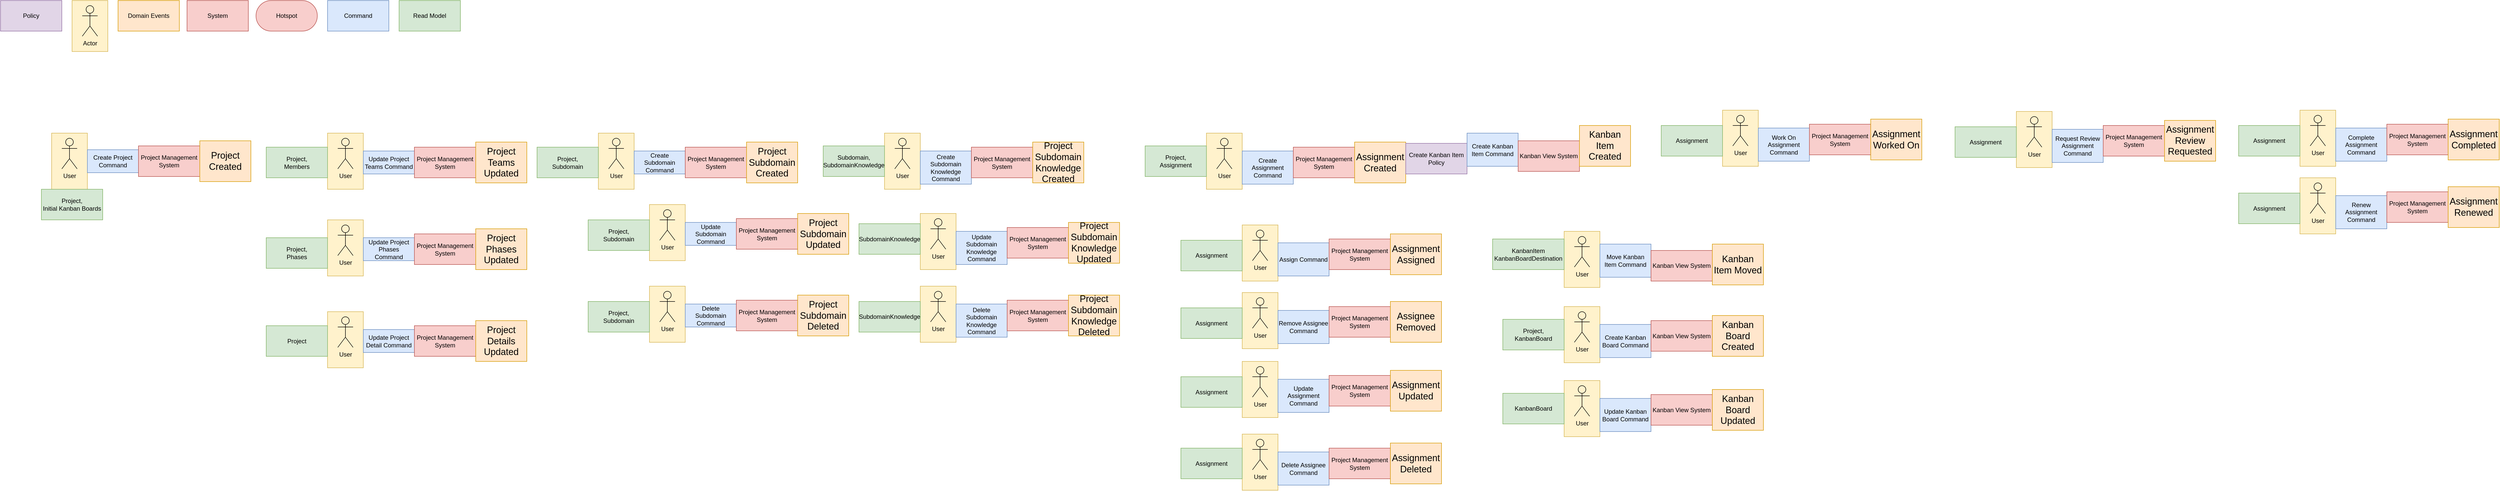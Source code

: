 <mxfile version="20.3.0" type="device" pages="6"><diagram id="awZ7ZbeCZKzkO3eh-O7x" name="EventStorm"><mxGraphModel dx="965" dy="740" grid="1" gridSize="10" guides="1" tooltips="1" connect="1" arrows="1" fold="1" page="1" pageScale="1" pageWidth="850" pageHeight="1100" math="0" shadow="0"><root><mxCell id="0"/><mxCell id="1" parent="0"/><mxCell id="ahJF2zQl3gTKOK14iKDQ-1" value="Policy" style="rounded=0;whiteSpace=wrap;html=1;fillColor=#e1d5e7;strokeColor=#9673a6;" parent="1" vertex="1"><mxGeometry width="120" height="60" as="geometry"/></mxCell><mxCell id="ahJF2zQl3gTKOK14iKDQ-2" value="Domain Events" style="rounded=0;whiteSpace=wrap;html=1;strokeColor=#d79b00;fillColor=#ffe6cc;" parent="1" vertex="1"><mxGeometry x="230" width="120" height="60" as="geometry"/></mxCell><mxCell id="ahJF2zQl3gTKOK14iKDQ-3" value="System" style="rounded=0;whiteSpace=wrap;html=1;strokeColor=#b85450;fillColor=#f8cecc;" parent="1" vertex="1"><mxGeometry x="365" width="120" height="60" as="geometry"/></mxCell><mxCell id="ahJF2zQl3gTKOK14iKDQ-4" value="Hotspot" style="rounded=1;whiteSpace=wrap;html=1;strokeColor=#b85450;arcSize=50;fillColor=#f8cecc;" parent="1" vertex="1"><mxGeometry x="500" width="120" height="60" as="geometry"/></mxCell><mxCell id="ahJF2zQl3gTKOK14iKDQ-5" value="Read Model" style="rounded=0;whiteSpace=wrap;html=1;strokeColor=#82b366;fillColor=#d5e8d4;" parent="1" vertex="1"><mxGeometry x="780" width="120" height="60" as="geometry"/></mxCell><mxCell id="ahJF2zQl3gTKOK14iKDQ-6" value="Command" style="rounded=0;whiteSpace=wrap;html=1;strokeColor=#6c8ebf;fillColor=#dae8fc;" parent="1" vertex="1"><mxGeometry x="640" width="120" height="60" as="geometry"/></mxCell><mxCell id="ahJF2zQl3gTKOK14iKDQ-7" value="" style="group" parent="1" vertex="1" connectable="0"><mxGeometry x="140" width="70" height="100" as="geometry"/></mxCell><mxCell id="ahJF2zQl3gTKOK14iKDQ-8" value="" style="rounded=0;whiteSpace=wrap;html=1;fillColor=#fff2cc;strokeColor=#d6b656;" parent="ahJF2zQl3gTKOK14iKDQ-7" vertex="1"><mxGeometry width="70" height="100" as="geometry"/></mxCell><mxCell id="ahJF2zQl3gTKOK14iKDQ-9" value="Actor" style="shape=umlActor;verticalLabelPosition=bottom;verticalAlign=top;html=1;outlineConnect=0;fillColor=#fff2cc;strokeColor=#000000;" parent="ahJF2zQl3gTKOK14iKDQ-7" vertex="1"><mxGeometry x="20" y="10" width="30" height="60" as="geometry"/></mxCell><mxCell id="pCUORN92elPnOEYEL4jJ-4" value="" style="group" parent="1" vertex="1" connectable="0"><mxGeometry x="100" y="260" width="260" height="140" as="geometry"/></mxCell><mxCell id="pCUORN92elPnOEYEL4jJ-5" value="" style="rounded=0;whiteSpace=wrap;html=1;fillColor=#fff2cc;strokeColor=#d6b656;" parent="pCUORN92elPnOEYEL4jJ-4" vertex="1"><mxGeometry width="70" height="110" as="geometry"/></mxCell><mxCell id="pCUORN92elPnOEYEL4jJ-6" value="User" style="shape=umlActor;verticalLabelPosition=bottom;verticalAlign=top;html=1;outlineConnect=0;fillColor=#fff2cc;strokeColor=#000000;" parent="pCUORN92elPnOEYEL4jJ-4" vertex="1"><mxGeometry x="20" y="10" width="30" height="60" as="geometry"/></mxCell><mxCell id="pCUORN92elPnOEYEL4jJ-7" value="Create Project Command" style="rounded=0;whiteSpace=wrap;html=1;strokeColor=#6c8ebf;fillColor=#dae8fc;" parent="1" vertex="1"><mxGeometry x="170" y="292.5" width="100" height="45" as="geometry"/></mxCell><mxCell id="pCUORN92elPnOEYEL4jJ-8" value="Project Management System" style="rounded=0;whiteSpace=wrap;html=1;strokeColor=#b85450;fillColor=#f8cecc;" parent="1" vertex="1"><mxGeometry x="270" y="285" width="120" height="60" as="geometry"/></mxCell><mxCell id="pCUORN92elPnOEYEL4jJ-9" value="&lt;font style=&quot;font-size: 18px;&quot;&gt;Project Created&lt;/font&gt;" style="rounded=0;whiteSpace=wrap;html=1;strokeColor=#d79b00;fillColor=#ffe6cc;" parent="1" vertex="1"><mxGeometry x="390" y="275" width="100" height="80" as="geometry"/></mxCell><mxCell id="pCUORN92elPnOEYEL4jJ-11" value="" style="group" parent="1" vertex="1" connectable="0"><mxGeometry x="640" y="260" width="70" height="110" as="geometry"/></mxCell><mxCell id="pCUORN92elPnOEYEL4jJ-12" value="" style="rounded=0;whiteSpace=wrap;html=1;fillColor=#fff2cc;strokeColor=#d6b656;" parent="pCUORN92elPnOEYEL4jJ-11" vertex="1"><mxGeometry width="70" height="110" as="geometry"/></mxCell><mxCell id="pCUORN92elPnOEYEL4jJ-13" value="User" style="shape=umlActor;verticalLabelPosition=bottom;verticalAlign=top;html=1;outlineConnect=0;fillColor=#fff2cc;strokeColor=#000000;" parent="pCUORN92elPnOEYEL4jJ-11" vertex="1"><mxGeometry x="20" y="10" width="30" height="60" as="geometry"/></mxCell><mxCell id="pCUORN92elPnOEYEL4jJ-14" value="Update Project Teams Command" style="rounded=0;whiteSpace=wrap;html=1;strokeColor=#6c8ebf;fillColor=#dae8fc;" parent="1" vertex="1"><mxGeometry x="710" y="295" width="100" height="45" as="geometry"/></mxCell><mxCell id="pCUORN92elPnOEYEL4jJ-15" value="Project Management System" style="rounded=0;whiteSpace=wrap;html=1;strokeColor=#b85450;fillColor=#f8cecc;" parent="1" vertex="1"><mxGeometry x="810" y="287.5" width="120" height="60" as="geometry"/></mxCell><mxCell id="pCUORN92elPnOEYEL4jJ-16" value="&lt;font style=&quot;font-size: 18px;&quot;&gt;Project Teams Updated&lt;/font&gt;" style="rounded=0;whiteSpace=wrap;html=1;strokeColor=#d79b00;fillColor=#ffe6cc;" parent="1" vertex="1"><mxGeometry x="930" y="277.5" width="100" height="80" as="geometry"/></mxCell><mxCell id="pCUORN92elPnOEYEL4jJ-31" value="" style="group" parent="1" vertex="1" connectable="0"><mxGeometry x="640" y="430" width="70" height="110" as="geometry"/></mxCell><mxCell id="pCUORN92elPnOEYEL4jJ-32" value="" style="rounded=0;whiteSpace=wrap;html=1;fillColor=#fff2cc;strokeColor=#d6b656;" parent="pCUORN92elPnOEYEL4jJ-31" vertex="1"><mxGeometry width="70" height="110" as="geometry"/></mxCell><mxCell id="pCUORN92elPnOEYEL4jJ-33" value="User" style="shape=umlActor;verticalLabelPosition=bottom;verticalAlign=top;html=1;outlineConnect=0;fillColor=#fff2cc;strokeColor=#000000;" parent="pCUORN92elPnOEYEL4jJ-31" vertex="1"><mxGeometry x="20" y="10" width="30" height="60" as="geometry"/></mxCell><mxCell id="pCUORN92elPnOEYEL4jJ-34" value="Update Project Phases Command" style="rounded=0;whiteSpace=wrap;html=1;strokeColor=#6c8ebf;fillColor=#dae8fc;" parent="1" vertex="1"><mxGeometry x="710" y="465" width="100" height="45" as="geometry"/></mxCell><mxCell id="pCUORN92elPnOEYEL4jJ-35" value="Project Management System" style="rounded=0;whiteSpace=wrap;html=1;strokeColor=#b85450;fillColor=#f8cecc;" parent="1" vertex="1"><mxGeometry x="810" y="457.5" width="120" height="60" as="geometry"/></mxCell><mxCell id="pCUORN92elPnOEYEL4jJ-36" value="&lt;font style=&quot;font-size: 18px;&quot;&gt;Project Phases Updated&lt;/font&gt;" style="rounded=0;whiteSpace=wrap;html=1;strokeColor=#d79b00;fillColor=#ffe6cc;" parent="1" vertex="1"><mxGeometry x="930" y="447.5" width="100" height="80" as="geometry"/></mxCell><mxCell id="pCUORN92elPnOEYEL4jJ-37" value="" style="group" parent="1" vertex="1" connectable="0"><mxGeometry x="640" y="610" width="70" height="110" as="geometry"/></mxCell><mxCell id="pCUORN92elPnOEYEL4jJ-38" value="" style="rounded=0;whiteSpace=wrap;html=1;fillColor=#fff2cc;strokeColor=#d6b656;" parent="pCUORN92elPnOEYEL4jJ-37" vertex="1"><mxGeometry width="70" height="110" as="geometry"/></mxCell><mxCell id="pCUORN92elPnOEYEL4jJ-39" value="User" style="shape=umlActor;verticalLabelPosition=bottom;verticalAlign=top;html=1;outlineConnect=0;fillColor=#fff2cc;strokeColor=#000000;" parent="pCUORN92elPnOEYEL4jJ-37" vertex="1"><mxGeometry x="20" y="10" width="30" height="60" as="geometry"/></mxCell><mxCell id="pCUORN92elPnOEYEL4jJ-40" value="Update Project Detail Command" style="rounded=0;whiteSpace=wrap;html=1;strokeColor=#6c8ebf;fillColor=#dae8fc;" parent="1" vertex="1"><mxGeometry x="710" y="645" width="100" height="45" as="geometry"/></mxCell><mxCell id="pCUORN92elPnOEYEL4jJ-41" value="Project Management System" style="rounded=0;whiteSpace=wrap;html=1;strokeColor=#b85450;fillColor=#f8cecc;" parent="1" vertex="1"><mxGeometry x="810" y="637.5" width="120" height="60" as="geometry"/></mxCell><mxCell id="pCUORN92elPnOEYEL4jJ-42" value="&lt;font style=&quot;font-size: 18px;&quot;&gt;Project Details Updated&lt;/font&gt;" style="rounded=0;whiteSpace=wrap;html=1;strokeColor=#d79b00;fillColor=#ffe6cc;" parent="1" vertex="1"><mxGeometry x="930" y="627.5" width="100" height="80" as="geometry"/></mxCell><mxCell id="pCUORN92elPnOEYEL4jJ-47" value="" style="group" parent="1" vertex="1" connectable="0"><mxGeometry x="1170" y="260" width="70" height="110" as="geometry"/></mxCell><mxCell id="pCUORN92elPnOEYEL4jJ-48" value="" style="rounded=0;whiteSpace=wrap;html=1;fillColor=#fff2cc;strokeColor=#d6b656;" parent="pCUORN92elPnOEYEL4jJ-47" vertex="1"><mxGeometry width="70" height="110" as="geometry"/></mxCell><mxCell id="pCUORN92elPnOEYEL4jJ-49" value="User" style="shape=umlActor;verticalLabelPosition=bottom;verticalAlign=top;html=1;outlineConnect=0;fillColor=#fff2cc;strokeColor=#000000;" parent="pCUORN92elPnOEYEL4jJ-47" vertex="1"><mxGeometry x="20" y="10" width="30" height="60" as="geometry"/></mxCell><mxCell id="pCUORN92elPnOEYEL4jJ-50" value="Create Subdomain Command" style="rounded=0;whiteSpace=wrap;html=1;strokeColor=#6c8ebf;fillColor=#dae8fc;" parent="1" vertex="1"><mxGeometry x="1240" y="295" width="100" height="45" as="geometry"/></mxCell><mxCell id="pCUORN92elPnOEYEL4jJ-51" value="Project Management System" style="rounded=0;whiteSpace=wrap;html=1;strokeColor=#b85450;fillColor=#f8cecc;" parent="1" vertex="1"><mxGeometry x="1340" y="287.5" width="120" height="60" as="geometry"/></mxCell><mxCell id="pCUORN92elPnOEYEL4jJ-52" value="&lt;font style=&quot;font-size: 18px;&quot;&gt;Project Subdomain Created&lt;/font&gt;" style="rounded=0;whiteSpace=wrap;html=1;strokeColor=#d79b00;fillColor=#ffe6cc;" parent="1" vertex="1"><mxGeometry x="1460" y="277.5" width="100" height="80" as="geometry"/></mxCell><mxCell id="pCUORN92elPnOEYEL4jJ-53" value="" style="group" parent="1" vertex="1" connectable="0"><mxGeometry x="1270" y="400" width="70" height="110" as="geometry"/></mxCell><mxCell id="pCUORN92elPnOEYEL4jJ-54" value="" style="rounded=0;whiteSpace=wrap;html=1;fillColor=#fff2cc;strokeColor=#d6b656;" parent="pCUORN92elPnOEYEL4jJ-53" vertex="1"><mxGeometry width="70" height="110" as="geometry"/></mxCell><mxCell id="pCUORN92elPnOEYEL4jJ-55" value="User" style="shape=umlActor;verticalLabelPosition=bottom;verticalAlign=top;html=1;outlineConnect=0;fillColor=#fff2cc;strokeColor=#000000;" parent="pCUORN92elPnOEYEL4jJ-53" vertex="1"><mxGeometry x="20" y="10" width="30" height="60" as="geometry"/></mxCell><mxCell id="pCUORN92elPnOEYEL4jJ-56" value="Update Subdomain Command" style="rounded=0;whiteSpace=wrap;html=1;strokeColor=#6c8ebf;fillColor=#dae8fc;" parent="1" vertex="1"><mxGeometry x="1340" y="435" width="100" height="45" as="geometry"/></mxCell><mxCell id="pCUORN92elPnOEYEL4jJ-57" value="Project Management System" style="rounded=0;whiteSpace=wrap;html=1;strokeColor=#b85450;fillColor=#f8cecc;" parent="1" vertex="1"><mxGeometry x="1440" y="427.5" width="120" height="60" as="geometry"/></mxCell><mxCell id="pCUORN92elPnOEYEL4jJ-58" value="&lt;font style=&quot;font-size: 18px;&quot;&gt;Project Subdomain Updated&lt;/font&gt;" style="rounded=0;whiteSpace=wrap;html=1;strokeColor=#d79b00;fillColor=#ffe6cc;" parent="1" vertex="1"><mxGeometry x="1560" y="417.5" width="100" height="80" as="geometry"/></mxCell><mxCell id="pCUORN92elPnOEYEL4jJ-59" value="" style="group" parent="1" vertex="1" connectable="0"><mxGeometry x="1730" y="260" width="70" height="110" as="geometry"/></mxCell><mxCell id="pCUORN92elPnOEYEL4jJ-60" value="" style="rounded=0;whiteSpace=wrap;html=1;fillColor=#fff2cc;strokeColor=#d6b656;" parent="pCUORN92elPnOEYEL4jJ-59" vertex="1"><mxGeometry width="70" height="110" as="geometry"/></mxCell><mxCell id="pCUORN92elPnOEYEL4jJ-61" value="User" style="shape=umlActor;verticalLabelPosition=bottom;verticalAlign=top;html=1;outlineConnect=0;fillColor=#fff2cc;strokeColor=#000000;" parent="pCUORN92elPnOEYEL4jJ-59" vertex="1"><mxGeometry x="20" y="10" width="30" height="60" as="geometry"/></mxCell><mxCell id="pCUORN92elPnOEYEL4jJ-62" value="Create Subdomain Knowledge Command" style="rounded=0;whiteSpace=wrap;html=1;strokeColor=#6c8ebf;fillColor=#dae8fc;" parent="1" vertex="1"><mxGeometry x="1800" y="295" width="100" height="65" as="geometry"/></mxCell><mxCell id="pCUORN92elPnOEYEL4jJ-63" value="Project Management System" style="rounded=0;whiteSpace=wrap;html=1;strokeColor=#b85450;fillColor=#f8cecc;" parent="1" vertex="1"><mxGeometry x="1900" y="287.5" width="120" height="60" as="geometry"/></mxCell><mxCell id="pCUORN92elPnOEYEL4jJ-64" value="&lt;font style=&quot;font-size: 18px;&quot;&gt;Project Subdomain Knowledge Created&lt;/font&gt;" style="rounded=0;whiteSpace=wrap;html=1;strokeColor=#d79b00;fillColor=#ffe6cc;" parent="1" vertex="1"><mxGeometry x="2020" y="277.5" width="100" height="80" as="geometry"/></mxCell><mxCell id="pCUORN92elPnOEYEL4jJ-65" value="" style="group" parent="1" vertex="1" connectable="0"><mxGeometry x="1800" y="417.5" width="70" height="110" as="geometry"/></mxCell><mxCell id="pCUORN92elPnOEYEL4jJ-66" value="" style="rounded=0;whiteSpace=wrap;html=1;fillColor=#fff2cc;strokeColor=#d6b656;" parent="pCUORN92elPnOEYEL4jJ-65" vertex="1"><mxGeometry width="70" height="110" as="geometry"/></mxCell><mxCell id="pCUORN92elPnOEYEL4jJ-67" value="User" style="shape=umlActor;verticalLabelPosition=bottom;verticalAlign=top;html=1;outlineConnect=0;fillColor=#fff2cc;strokeColor=#000000;" parent="pCUORN92elPnOEYEL4jJ-65" vertex="1"><mxGeometry x="20" y="10" width="30" height="60" as="geometry"/></mxCell><mxCell id="pCUORN92elPnOEYEL4jJ-68" value="Update Subdomain Knowledge Command" style="rounded=0;whiteSpace=wrap;html=1;strokeColor=#6c8ebf;fillColor=#dae8fc;" parent="1" vertex="1"><mxGeometry x="1870" y="452.5" width="100" height="65" as="geometry"/></mxCell><mxCell id="pCUORN92elPnOEYEL4jJ-69" value="Project Management System" style="rounded=0;whiteSpace=wrap;html=1;strokeColor=#b85450;fillColor=#f8cecc;" parent="1" vertex="1"><mxGeometry x="1970" y="445" width="120" height="60" as="geometry"/></mxCell><mxCell id="pCUORN92elPnOEYEL4jJ-70" value="&lt;font style=&quot;font-size: 18px;&quot;&gt;Project Subdomain Knowledge Updated&lt;/font&gt;" style="rounded=0;whiteSpace=wrap;html=1;strokeColor=#d79b00;fillColor=#ffe6cc;" parent="1" vertex="1"><mxGeometry x="2090" y="435" width="100" height="80" as="geometry"/></mxCell><mxCell id="pCUORN92elPnOEYEL4jJ-79" value="" style="group" parent="1" vertex="1" connectable="0"><mxGeometry x="1270" y="560" width="70" height="110" as="geometry"/></mxCell><mxCell id="pCUORN92elPnOEYEL4jJ-80" value="" style="rounded=0;whiteSpace=wrap;html=1;fillColor=#fff2cc;strokeColor=#d6b656;" parent="pCUORN92elPnOEYEL4jJ-79" vertex="1"><mxGeometry width="70" height="110" as="geometry"/></mxCell><mxCell id="pCUORN92elPnOEYEL4jJ-81" value="User" style="shape=umlActor;verticalLabelPosition=bottom;verticalAlign=top;html=1;outlineConnect=0;fillColor=#fff2cc;strokeColor=#000000;" parent="pCUORN92elPnOEYEL4jJ-79" vertex="1"><mxGeometry x="20" y="10" width="30" height="60" as="geometry"/></mxCell><mxCell id="pCUORN92elPnOEYEL4jJ-82" value="Delete Subdomain Command" style="rounded=0;whiteSpace=wrap;html=1;strokeColor=#6c8ebf;fillColor=#dae8fc;" parent="1" vertex="1"><mxGeometry x="1340" y="595" width="100" height="45" as="geometry"/></mxCell><mxCell id="pCUORN92elPnOEYEL4jJ-83" value="Project Management System" style="rounded=0;whiteSpace=wrap;html=1;strokeColor=#b85450;fillColor=#f8cecc;" parent="1" vertex="1"><mxGeometry x="1440" y="587.5" width="120" height="60" as="geometry"/></mxCell><mxCell id="pCUORN92elPnOEYEL4jJ-84" value="&lt;font style=&quot;font-size: 18px;&quot;&gt;Project Subdomain Deleted&lt;/font&gt;" style="rounded=0;whiteSpace=wrap;html=1;strokeColor=#d79b00;fillColor=#ffe6cc;" parent="1" vertex="1"><mxGeometry x="1560" y="577.5" width="100" height="80" as="geometry"/></mxCell><mxCell id="pCUORN92elPnOEYEL4jJ-85" value="" style="group" parent="1" vertex="1" connectable="0"><mxGeometry x="1800" y="560" width="70" height="110" as="geometry"/></mxCell><mxCell id="pCUORN92elPnOEYEL4jJ-86" value="" style="rounded=0;whiteSpace=wrap;html=1;fillColor=#fff2cc;strokeColor=#d6b656;" parent="pCUORN92elPnOEYEL4jJ-85" vertex="1"><mxGeometry width="70" height="110" as="geometry"/></mxCell><mxCell id="pCUORN92elPnOEYEL4jJ-87" value="User" style="shape=umlActor;verticalLabelPosition=bottom;verticalAlign=top;html=1;outlineConnect=0;fillColor=#fff2cc;strokeColor=#000000;" parent="pCUORN92elPnOEYEL4jJ-85" vertex="1"><mxGeometry x="20" y="10" width="30" height="60" as="geometry"/></mxCell><mxCell id="pCUORN92elPnOEYEL4jJ-88" value="Delete Subdomain Knowledge Command" style="rounded=0;whiteSpace=wrap;html=1;strokeColor=#6c8ebf;fillColor=#dae8fc;" parent="1" vertex="1"><mxGeometry x="1870" y="595" width="100" height="65" as="geometry"/></mxCell><mxCell id="pCUORN92elPnOEYEL4jJ-89" value="Project Management System" style="rounded=0;whiteSpace=wrap;html=1;strokeColor=#b85450;fillColor=#f8cecc;" parent="1" vertex="1"><mxGeometry x="1970" y="587.5" width="120" height="60" as="geometry"/></mxCell><mxCell id="pCUORN92elPnOEYEL4jJ-90" value="&lt;font style=&quot;font-size: 18px;&quot;&gt;Project Subdomain Knowledge Deleted&lt;/font&gt;" style="rounded=0;whiteSpace=wrap;html=1;strokeColor=#d79b00;fillColor=#ffe6cc;" parent="1" vertex="1"><mxGeometry x="2090" y="577.5" width="100" height="80" as="geometry"/></mxCell><mxCell id="pCUORN92elPnOEYEL4jJ-91" value="" style="group" parent="1" vertex="1" connectable="0"><mxGeometry x="2360" y="260" width="70" height="110" as="geometry"/></mxCell><mxCell id="pCUORN92elPnOEYEL4jJ-92" value="" style="rounded=0;whiteSpace=wrap;html=1;fillColor=#fff2cc;strokeColor=#d6b656;" parent="pCUORN92elPnOEYEL4jJ-91" vertex="1"><mxGeometry width="70" height="110" as="geometry"/></mxCell><mxCell id="pCUORN92elPnOEYEL4jJ-93" value="User" style="shape=umlActor;verticalLabelPosition=bottom;verticalAlign=top;html=1;outlineConnect=0;fillColor=#fff2cc;strokeColor=#000000;" parent="pCUORN92elPnOEYEL4jJ-91" vertex="1"><mxGeometry x="20" y="10" width="30" height="60" as="geometry"/></mxCell><mxCell id="pCUORN92elPnOEYEL4jJ-94" value="Create Assignment Command" style="rounded=0;whiteSpace=wrap;html=1;strokeColor=#6c8ebf;fillColor=#dae8fc;" parent="1" vertex="1"><mxGeometry x="2430" y="295" width="100" height="65" as="geometry"/></mxCell><mxCell id="pCUORN92elPnOEYEL4jJ-95" value="Project Management System" style="rounded=0;whiteSpace=wrap;html=1;strokeColor=#b85450;fillColor=#f8cecc;" parent="1" vertex="1"><mxGeometry x="2530" y="287.5" width="120" height="60" as="geometry"/></mxCell><mxCell id="pCUORN92elPnOEYEL4jJ-96" value="&lt;font style=&quot;font-size: 18px;&quot;&gt;Assignment Created&lt;/font&gt;" style="rounded=0;whiteSpace=wrap;html=1;strokeColor=#d79b00;fillColor=#ffe6cc;" parent="1" vertex="1"><mxGeometry x="2650" y="277.5" width="100" height="80" as="geometry"/></mxCell><mxCell id="pCUORN92elPnOEYEL4jJ-97" value="" style="group" parent="1" vertex="1" connectable="0"><mxGeometry x="2430" y="707.5" width="70" height="110" as="geometry"/></mxCell><mxCell id="pCUORN92elPnOEYEL4jJ-98" value="" style="rounded=0;whiteSpace=wrap;html=1;fillColor=#fff2cc;strokeColor=#d6b656;" parent="pCUORN92elPnOEYEL4jJ-97" vertex="1"><mxGeometry width="70" height="110" as="geometry"/></mxCell><mxCell id="pCUORN92elPnOEYEL4jJ-99" value="User" style="shape=umlActor;verticalLabelPosition=bottom;verticalAlign=top;html=1;outlineConnect=0;fillColor=#fff2cc;strokeColor=#000000;" parent="pCUORN92elPnOEYEL4jJ-97" vertex="1"><mxGeometry x="20" y="10" width="30" height="60" as="geometry"/></mxCell><mxCell id="pCUORN92elPnOEYEL4jJ-100" value="Update Assignment Command" style="rounded=0;whiteSpace=wrap;html=1;strokeColor=#6c8ebf;fillColor=#dae8fc;" parent="1" vertex="1"><mxGeometry x="2500" y="742.5" width="100" height="65" as="geometry"/></mxCell><mxCell id="pCUORN92elPnOEYEL4jJ-101" value="Project Management System" style="rounded=0;whiteSpace=wrap;html=1;strokeColor=#b85450;fillColor=#f8cecc;" parent="1" vertex="1"><mxGeometry x="2600" y="735" width="120" height="60" as="geometry"/></mxCell><mxCell id="pCUORN92elPnOEYEL4jJ-102" value="&lt;span style=&quot;font-size: 18px;&quot;&gt;Assignment Updated&lt;/span&gt;" style="rounded=0;whiteSpace=wrap;html=1;strokeColor=#d79b00;fillColor=#ffe6cc;" parent="1" vertex="1"><mxGeometry x="2720" y="725" width="100" height="80" as="geometry"/></mxCell><mxCell id="pCUORN92elPnOEYEL4jJ-103" value="" style="group" parent="1" vertex="1" connectable="0"><mxGeometry x="2430" y="850" width="70" height="110" as="geometry"/></mxCell><mxCell id="pCUORN92elPnOEYEL4jJ-104" value="" style="rounded=0;whiteSpace=wrap;html=1;fillColor=#fff2cc;strokeColor=#d6b656;" parent="pCUORN92elPnOEYEL4jJ-103" vertex="1"><mxGeometry width="70" height="110" as="geometry"/></mxCell><mxCell id="pCUORN92elPnOEYEL4jJ-105" value="User" style="shape=umlActor;verticalLabelPosition=bottom;verticalAlign=top;html=1;outlineConnect=0;fillColor=#fff2cc;strokeColor=#000000;" parent="pCUORN92elPnOEYEL4jJ-103" vertex="1"><mxGeometry x="20" y="10" width="30" height="60" as="geometry"/></mxCell><mxCell id="pCUORN92elPnOEYEL4jJ-106" value="Delete Assignee Command" style="rounded=0;whiteSpace=wrap;html=1;strokeColor=#6c8ebf;fillColor=#dae8fc;" parent="1" vertex="1"><mxGeometry x="2500" y="885" width="100" height="65" as="geometry"/></mxCell><mxCell id="pCUORN92elPnOEYEL4jJ-107" value="Project Management System" style="rounded=0;whiteSpace=wrap;html=1;strokeColor=#b85450;fillColor=#f8cecc;" parent="1" vertex="1"><mxGeometry x="2600" y="877.5" width="120" height="60" as="geometry"/></mxCell><mxCell id="pCUORN92elPnOEYEL4jJ-108" value="&lt;span style=&quot;font-size: 18px;&quot;&gt;Assignment Deleted&lt;/span&gt;" style="rounded=0;whiteSpace=wrap;html=1;strokeColor=#d79b00;fillColor=#ffe6cc;" parent="1" vertex="1"><mxGeometry x="2720" y="867.5" width="100" height="80" as="geometry"/></mxCell><mxCell id="0VkQOoyMAZcVrhoyBUKc-1" value="Project,&lt;br&gt;Initial Kanban Boards" style="rounded=0;whiteSpace=wrap;html=1;strokeColor=#82b366;fillColor=#d5e8d4;" parent="1" vertex="1"><mxGeometry x="80" y="370" width="120" height="60" as="geometry"/></mxCell><mxCell id="0VkQOoyMAZcVrhoyBUKc-2" value="Project,&lt;br&gt;Members" style="rounded=0;whiteSpace=wrap;html=1;strokeColor=#82b366;fillColor=#d5e8d4;" parent="1" vertex="1"><mxGeometry x="520" y="287.5" width="120" height="60" as="geometry"/></mxCell><mxCell id="0VkQOoyMAZcVrhoyBUKc-3" value="Project,&lt;br&gt;Phases" style="rounded=0;whiteSpace=wrap;html=1;strokeColor=#82b366;fillColor=#d5e8d4;" parent="1" vertex="1"><mxGeometry x="520" y="465" width="120" height="60" as="geometry"/></mxCell><mxCell id="0VkQOoyMAZcVrhoyBUKc-4" value="Project" style="rounded=0;whiteSpace=wrap;html=1;strokeColor=#82b366;fillColor=#d5e8d4;" parent="1" vertex="1"><mxGeometry x="520" y="637.5" width="120" height="60" as="geometry"/></mxCell><mxCell id="0VkQOoyMAZcVrhoyBUKc-5" value="Project,&lt;br&gt;Subdomain" style="rounded=0;whiteSpace=wrap;html=1;strokeColor=#82b366;fillColor=#d5e8d4;" parent="1" vertex="1"><mxGeometry x="1050" y="287.5" width="120" height="60" as="geometry"/></mxCell><mxCell id="0VkQOoyMAZcVrhoyBUKc-6" value="Project,&lt;br&gt;Subdomain" style="rounded=0;whiteSpace=wrap;html=1;strokeColor=#82b366;fillColor=#d5e8d4;" parent="1" vertex="1"><mxGeometry x="1150" y="430" width="120" height="60" as="geometry"/></mxCell><mxCell id="0VkQOoyMAZcVrhoyBUKc-7" value="Project,&lt;br&gt;Subdomain" style="rounded=0;whiteSpace=wrap;html=1;strokeColor=#82b366;fillColor=#d5e8d4;" parent="1" vertex="1"><mxGeometry x="1150" y="590" width="120" height="60" as="geometry"/></mxCell><mxCell id="0VkQOoyMAZcVrhoyBUKc-8" value="Subdomain,&lt;br&gt;SubdomainKnowledge" style="rounded=0;whiteSpace=wrap;html=1;strokeColor=#82b366;fillColor=#d5e8d4;" parent="1" vertex="1"><mxGeometry x="1610" y="285" width="120" height="60" as="geometry"/></mxCell><mxCell id="0VkQOoyMAZcVrhoyBUKc-9" value="SubdomainKnowledge" style="rounded=0;whiteSpace=wrap;html=1;strokeColor=#82b366;fillColor=#d5e8d4;" parent="1" vertex="1"><mxGeometry x="1680" y="437.5" width="120" height="60" as="geometry"/></mxCell><mxCell id="0VkQOoyMAZcVrhoyBUKc-10" value="SubdomainKnowledge" style="rounded=0;whiteSpace=wrap;html=1;strokeColor=#82b366;fillColor=#d5e8d4;" parent="1" vertex="1"><mxGeometry x="1680" y="590" width="120" height="60" as="geometry"/></mxCell><mxCell id="0VkQOoyMAZcVrhoyBUKc-11" value="Project,&lt;br&gt;Assignment" style="rounded=0;whiteSpace=wrap;html=1;strokeColor=#82b366;fillColor=#d5e8d4;" parent="1" vertex="1"><mxGeometry x="2240" y="285" width="120" height="60" as="geometry"/></mxCell><mxCell id="0VkQOoyMAZcVrhoyBUKc-12" value="Assignment" style="rounded=0;whiteSpace=wrap;html=1;strokeColor=#82b366;fillColor=#d5e8d4;" parent="1" vertex="1"><mxGeometry x="2310" y="737.5" width="120" height="60" as="geometry"/></mxCell><mxCell id="0VkQOoyMAZcVrhoyBUKc-13" value="Assignment" style="rounded=0;whiteSpace=wrap;html=1;strokeColor=#82b366;fillColor=#d5e8d4;" parent="1" vertex="1"><mxGeometry x="2310" y="877.5" width="120" height="60" as="geometry"/></mxCell><mxCell id="0VkQOoyMAZcVrhoyBUKc-17" value="Create Kanban Item Policy" style="rounded=0;whiteSpace=wrap;html=1;fillColor=#e1d5e7;strokeColor=#9673a6;" parent="1" vertex="1"><mxGeometry x="2750" y="280" width="120" height="60" as="geometry"/></mxCell><mxCell id="0VkQOoyMAZcVrhoyBUKc-18" value="Create Kanban Item Command" style="rounded=0;whiteSpace=wrap;html=1;strokeColor=#6c8ebf;fillColor=#dae8fc;" parent="1" vertex="1"><mxGeometry x="2870" y="260" width="100" height="65" as="geometry"/></mxCell><mxCell id="0VkQOoyMAZcVrhoyBUKc-19" value="Kanban View System" style="rounded=0;whiteSpace=wrap;html=1;strokeColor=#b85450;fillColor=#f8cecc;" parent="1" vertex="1"><mxGeometry x="2970" y="275" width="120" height="60" as="geometry"/></mxCell><mxCell id="NwgwtWT-OWmTFDzvQsUA-1" value="&lt;font style=&quot;font-size: 18px;&quot;&gt;Kanban Item Created&lt;/font&gt;" style="rounded=0;whiteSpace=wrap;html=1;strokeColor=#d79b00;fillColor=#ffe6cc;" parent="1" vertex="1"><mxGeometry x="3090" y="245" width="100" height="80" as="geometry"/></mxCell><mxCell id="NwgwtWT-OWmTFDzvQsUA-2" value="" style="group" parent="1" vertex="1" connectable="0"><mxGeometry x="3060" y="452.5" width="70" height="110" as="geometry"/></mxCell><mxCell id="NwgwtWT-OWmTFDzvQsUA-3" value="" style="rounded=0;whiteSpace=wrap;html=1;fillColor=#fff2cc;strokeColor=#d6b656;" parent="NwgwtWT-OWmTFDzvQsUA-2" vertex="1"><mxGeometry width="70" height="110" as="geometry"/></mxCell><mxCell id="NwgwtWT-OWmTFDzvQsUA-4" value="User" style="shape=umlActor;verticalLabelPosition=bottom;verticalAlign=top;html=1;outlineConnect=0;fillColor=#fff2cc;strokeColor=#000000;" parent="NwgwtWT-OWmTFDzvQsUA-2" vertex="1"><mxGeometry x="20" y="10" width="30" height="60" as="geometry"/></mxCell><mxCell id="NwgwtWT-OWmTFDzvQsUA-5" value="Move Kanban Item Command" style="rounded=0;whiteSpace=wrap;html=1;strokeColor=#6c8ebf;fillColor=#dae8fc;" parent="1" vertex="1"><mxGeometry x="3130" y="477.5" width="100" height="65" as="geometry"/></mxCell><mxCell id="NwgwtWT-OWmTFDzvQsUA-6" value="KanbanItem&lt;br&gt;KanbanBoardDestination" style="rounded=0;whiteSpace=wrap;html=1;strokeColor=#82b366;fillColor=#d5e8d4;" parent="1" vertex="1"><mxGeometry x="2920" y="467.5" width="140" height="60" as="geometry"/></mxCell><mxCell id="NwgwtWT-OWmTFDzvQsUA-7" value="Kanban View System" style="rounded=0;whiteSpace=wrap;html=1;strokeColor=#b85450;fillColor=#f8cecc;" parent="1" vertex="1"><mxGeometry x="3230" y="490" width="120" height="60" as="geometry"/></mxCell><mxCell id="NwgwtWT-OWmTFDzvQsUA-8" value="&lt;font style=&quot;font-size: 18px;&quot;&gt;Kanban Item Moved&lt;/font&gt;" style="rounded=0;whiteSpace=wrap;html=1;strokeColor=#d79b00;fillColor=#ffe6cc;" parent="1" vertex="1"><mxGeometry x="3350" y="477.5" width="100" height="80" as="geometry"/></mxCell><mxCell id="NwgwtWT-OWmTFDzvQsUA-9" value="" style="group" parent="1" vertex="1" connectable="0"><mxGeometry x="3060" y="600" width="70" height="110" as="geometry"/></mxCell><mxCell id="NwgwtWT-OWmTFDzvQsUA-10" value="" style="rounded=0;whiteSpace=wrap;html=1;fillColor=#fff2cc;strokeColor=#d6b656;" parent="NwgwtWT-OWmTFDzvQsUA-9" vertex="1"><mxGeometry width="70" height="110" as="geometry"/></mxCell><mxCell id="NwgwtWT-OWmTFDzvQsUA-11" value="User" style="shape=umlActor;verticalLabelPosition=bottom;verticalAlign=top;html=1;outlineConnect=0;fillColor=#fff2cc;strokeColor=#000000;" parent="NwgwtWT-OWmTFDzvQsUA-9" vertex="1"><mxGeometry x="20" y="10" width="30" height="60" as="geometry"/></mxCell><mxCell id="NwgwtWT-OWmTFDzvQsUA-12" value="Create Kanban Board Command" style="rounded=0;whiteSpace=wrap;html=1;strokeColor=#6c8ebf;fillColor=#dae8fc;" parent="1" vertex="1"><mxGeometry x="3130" y="635" width="100" height="65" as="geometry"/></mxCell><mxCell id="NwgwtWT-OWmTFDzvQsUA-13" value="Kanban View System" style="rounded=0;whiteSpace=wrap;html=1;strokeColor=#b85450;fillColor=#f8cecc;" parent="1" vertex="1"><mxGeometry x="3230" y="627.5" width="120" height="60" as="geometry"/></mxCell><mxCell id="NwgwtWT-OWmTFDzvQsUA-14" value="&lt;font style=&quot;font-size: 18px;&quot;&gt;Kanban Board Created&lt;/font&gt;" style="rounded=0;whiteSpace=wrap;html=1;strokeColor=#d79b00;fillColor=#ffe6cc;" parent="1" vertex="1"><mxGeometry x="3350" y="617.5" width="100" height="80" as="geometry"/></mxCell><mxCell id="NwgwtWT-OWmTFDzvQsUA-15" value="Project,&lt;br&gt;KanbanBoard" style="rounded=0;whiteSpace=wrap;html=1;strokeColor=#82b366;fillColor=#d5e8d4;" parent="1" vertex="1"><mxGeometry x="2940" y="625" width="120" height="60" as="geometry"/></mxCell><mxCell id="NwgwtWT-OWmTFDzvQsUA-16" value="" style="group" parent="1" vertex="1" connectable="0"><mxGeometry x="3060" y="745" width="70" height="110" as="geometry"/></mxCell><mxCell id="NwgwtWT-OWmTFDzvQsUA-17" value="" style="rounded=0;whiteSpace=wrap;html=1;fillColor=#fff2cc;strokeColor=#d6b656;" parent="NwgwtWT-OWmTFDzvQsUA-16" vertex="1"><mxGeometry width="70" height="110" as="geometry"/></mxCell><mxCell id="NwgwtWT-OWmTFDzvQsUA-18" value="User" style="shape=umlActor;verticalLabelPosition=bottom;verticalAlign=top;html=1;outlineConnect=0;fillColor=#fff2cc;strokeColor=#000000;" parent="NwgwtWT-OWmTFDzvQsUA-16" vertex="1"><mxGeometry x="20" y="10" width="30" height="60" as="geometry"/></mxCell><mxCell id="NwgwtWT-OWmTFDzvQsUA-19" value="Update Kanban Board Command" style="rounded=0;whiteSpace=wrap;html=1;strokeColor=#6c8ebf;fillColor=#dae8fc;" parent="1" vertex="1"><mxGeometry x="3130" y="780" width="100" height="65" as="geometry"/></mxCell><mxCell id="NwgwtWT-OWmTFDzvQsUA-20" value="Kanban View System" style="rounded=0;whiteSpace=wrap;html=1;strokeColor=#b85450;fillColor=#f8cecc;" parent="1" vertex="1"><mxGeometry x="3230" y="772.5" width="120" height="60" as="geometry"/></mxCell><mxCell id="NwgwtWT-OWmTFDzvQsUA-21" value="&lt;font style=&quot;font-size: 18px;&quot;&gt;Kanban Board Updated&lt;/font&gt;" style="rounded=0;whiteSpace=wrap;html=1;strokeColor=#d79b00;fillColor=#ffe6cc;" parent="1" vertex="1"><mxGeometry x="3350" y="762.5" width="100" height="80" as="geometry"/></mxCell><mxCell id="NwgwtWT-OWmTFDzvQsUA-22" value="KanbanBoard" style="rounded=0;whiteSpace=wrap;html=1;strokeColor=#82b366;fillColor=#d5e8d4;" parent="1" vertex="1"><mxGeometry x="2940" y="770" width="120" height="60" as="geometry"/></mxCell><mxCell id="Ocu0nugXDIbJIwLrpoao-1" value="" style="group" parent="1" vertex="1" connectable="0"><mxGeometry x="2430" y="440" width="70" height="110" as="geometry"/></mxCell><mxCell id="Ocu0nugXDIbJIwLrpoao-2" value="" style="rounded=0;whiteSpace=wrap;html=1;fillColor=#fff2cc;strokeColor=#d6b656;" parent="Ocu0nugXDIbJIwLrpoao-1" vertex="1"><mxGeometry width="70" height="110" as="geometry"/></mxCell><mxCell id="Ocu0nugXDIbJIwLrpoao-3" value="User" style="shape=umlActor;verticalLabelPosition=bottom;verticalAlign=top;html=1;outlineConnect=0;fillColor=#fff2cc;strokeColor=#000000;" parent="Ocu0nugXDIbJIwLrpoao-1" vertex="1"><mxGeometry x="20" y="10" width="30" height="60" as="geometry"/></mxCell><mxCell id="Ocu0nugXDIbJIwLrpoao-4" value="Assign Command" style="rounded=0;whiteSpace=wrap;html=1;strokeColor=#6c8ebf;fillColor=#dae8fc;" parent="1" vertex="1"><mxGeometry x="2500" y="475" width="100" height="65" as="geometry"/></mxCell><mxCell id="Ocu0nugXDIbJIwLrpoao-5" value="Project Management System" style="rounded=0;whiteSpace=wrap;html=1;strokeColor=#b85450;fillColor=#f8cecc;" parent="1" vertex="1"><mxGeometry x="2600" y="467.5" width="120" height="60" as="geometry"/></mxCell><mxCell id="Ocu0nugXDIbJIwLrpoao-6" value="&lt;span style=&quot;font-size: 18px;&quot;&gt;Assignment Assigned&lt;/span&gt;" style="rounded=0;whiteSpace=wrap;html=1;strokeColor=#d79b00;fillColor=#ffe6cc;" parent="1" vertex="1"><mxGeometry x="2720" y="457.5" width="100" height="80" as="geometry"/></mxCell><mxCell id="Ocu0nugXDIbJIwLrpoao-7" value="Assignment" style="rounded=0;whiteSpace=wrap;html=1;strokeColor=#82b366;fillColor=#d5e8d4;" parent="1" vertex="1"><mxGeometry x="2310" y="470" width="120" height="60" as="geometry"/></mxCell><mxCell id="FnvmNYcyU8TUnGW1dYAj-1" value="" style="group" parent="1" vertex="1" connectable="0"><mxGeometry x="2430" y="572.5" width="70" height="110" as="geometry"/></mxCell><mxCell id="FnvmNYcyU8TUnGW1dYAj-2" value="" style="rounded=0;whiteSpace=wrap;html=1;fillColor=#fff2cc;strokeColor=#d6b656;" parent="FnvmNYcyU8TUnGW1dYAj-1" vertex="1"><mxGeometry width="70" height="110" as="geometry"/></mxCell><mxCell id="FnvmNYcyU8TUnGW1dYAj-3" value="User" style="shape=umlActor;verticalLabelPosition=bottom;verticalAlign=top;html=1;outlineConnect=0;fillColor=#fff2cc;strokeColor=#000000;" parent="FnvmNYcyU8TUnGW1dYAj-1" vertex="1"><mxGeometry x="20" y="10" width="30" height="60" as="geometry"/></mxCell><mxCell id="FnvmNYcyU8TUnGW1dYAj-4" value="Remove Assignee Command" style="rounded=0;whiteSpace=wrap;html=1;strokeColor=#6c8ebf;fillColor=#dae8fc;" parent="1" vertex="1"><mxGeometry x="2500" y="607.5" width="100" height="65" as="geometry"/></mxCell><mxCell id="FnvmNYcyU8TUnGW1dYAj-5" value="Project Management System" style="rounded=0;whiteSpace=wrap;html=1;strokeColor=#b85450;fillColor=#f8cecc;" parent="1" vertex="1"><mxGeometry x="2600" y="600" width="120" height="60" as="geometry"/></mxCell><mxCell id="FnvmNYcyU8TUnGW1dYAj-6" value="&lt;span style=&quot;font-size: 18px;&quot;&gt;Assignee Removed&lt;/span&gt;" style="rounded=0;whiteSpace=wrap;html=1;strokeColor=#d79b00;fillColor=#ffe6cc;" parent="1" vertex="1"><mxGeometry x="2720" y="590" width="100" height="80" as="geometry"/></mxCell><mxCell id="FnvmNYcyU8TUnGW1dYAj-7" value="Assignment" style="rounded=0;whiteSpace=wrap;html=1;strokeColor=#82b366;fillColor=#d5e8d4;" parent="1" vertex="1"><mxGeometry x="2310" y="602.5" width="120" height="60" as="geometry"/></mxCell><mxCell id="FnvmNYcyU8TUnGW1dYAj-29" value="" style="group" parent="1" vertex="1" connectable="0"><mxGeometry x="3370" y="215" width="70" height="110" as="geometry"/></mxCell><mxCell id="FnvmNYcyU8TUnGW1dYAj-30" value="" style="rounded=0;whiteSpace=wrap;html=1;fillColor=#fff2cc;strokeColor=#d6b656;" parent="FnvmNYcyU8TUnGW1dYAj-29" vertex="1"><mxGeometry width="70" height="110" as="geometry"/></mxCell><mxCell id="FnvmNYcyU8TUnGW1dYAj-31" value="User" style="shape=umlActor;verticalLabelPosition=bottom;verticalAlign=top;html=1;outlineConnect=0;fillColor=#fff2cc;strokeColor=#000000;" parent="FnvmNYcyU8TUnGW1dYAj-29" vertex="1"><mxGeometry x="20" y="10" width="30" height="60" as="geometry"/></mxCell><mxCell id="FnvmNYcyU8TUnGW1dYAj-32" value="Work On Assignment Command" style="rounded=0;whiteSpace=wrap;html=1;strokeColor=#6c8ebf;fillColor=#dae8fc;" parent="1" vertex="1"><mxGeometry x="3440" y="250" width="100" height="65" as="geometry"/></mxCell><mxCell id="FnvmNYcyU8TUnGW1dYAj-33" value="Project Management System" style="rounded=0;whiteSpace=wrap;html=1;strokeColor=#b85450;fillColor=#f8cecc;" parent="1" vertex="1"><mxGeometry x="3540" y="242.5" width="120" height="60" as="geometry"/></mxCell><mxCell id="FnvmNYcyU8TUnGW1dYAj-34" value="&lt;span style=&quot;font-size: 18px;&quot;&gt;Assignment Worked On&lt;/span&gt;" style="rounded=0;whiteSpace=wrap;html=1;strokeColor=#d79b00;fillColor=#ffe6cc;" parent="1" vertex="1"><mxGeometry x="3660" y="232.5" width="100" height="80" as="geometry"/></mxCell><mxCell id="FnvmNYcyU8TUnGW1dYAj-35" value="Assignment" style="rounded=0;whiteSpace=wrap;html=1;strokeColor=#82b366;fillColor=#d5e8d4;" parent="1" vertex="1"><mxGeometry x="3250" y="245" width="120" height="60" as="geometry"/></mxCell><mxCell id="FnvmNYcyU8TUnGW1dYAj-36" value="" style="group" parent="1" vertex="1" connectable="0"><mxGeometry x="3945" y="217.5" width="70" height="110" as="geometry"/></mxCell><mxCell id="FnvmNYcyU8TUnGW1dYAj-37" value="" style="rounded=0;whiteSpace=wrap;html=1;fillColor=#fff2cc;strokeColor=#d6b656;" parent="FnvmNYcyU8TUnGW1dYAj-36" vertex="1"><mxGeometry width="70" height="110" as="geometry"/></mxCell><mxCell id="FnvmNYcyU8TUnGW1dYAj-38" value="User" style="shape=umlActor;verticalLabelPosition=bottom;verticalAlign=top;html=1;outlineConnect=0;fillColor=#fff2cc;strokeColor=#000000;" parent="FnvmNYcyU8TUnGW1dYAj-36" vertex="1"><mxGeometry x="20" y="10" width="30" height="60" as="geometry"/></mxCell><mxCell id="FnvmNYcyU8TUnGW1dYAj-39" value="Request Review Assignment Command" style="rounded=0;whiteSpace=wrap;html=1;strokeColor=#6c8ebf;fillColor=#dae8fc;" parent="1" vertex="1"><mxGeometry x="4015" y="252.5" width="100" height="65" as="geometry"/></mxCell><mxCell id="FnvmNYcyU8TUnGW1dYAj-40" value="Project Management System" style="rounded=0;whiteSpace=wrap;html=1;strokeColor=#b85450;fillColor=#f8cecc;" parent="1" vertex="1"><mxGeometry x="4115" y="245" width="120" height="60" as="geometry"/></mxCell><mxCell id="FnvmNYcyU8TUnGW1dYAj-41" value="&lt;span style=&quot;font-size: 18px;&quot;&gt;Assignment Review Requested&lt;/span&gt;" style="rounded=0;whiteSpace=wrap;html=1;strokeColor=#d79b00;fillColor=#ffe6cc;" parent="1" vertex="1"><mxGeometry x="4235" y="235" width="100" height="80" as="geometry"/></mxCell><mxCell id="FnvmNYcyU8TUnGW1dYAj-42" value="Assignment" style="rounded=0;whiteSpace=wrap;html=1;strokeColor=#82b366;fillColor=#d5e8d4;" parent="1" vertex="1"><mxGeometry x="3825" y="247.5" width="120" height="60" as="geometry"/></mxCell><mxCell id="FnvmNYcyU8TUnGW1dYAj-43" value="" style="group" parent="1" vertex="1" connectable="0"><mxGeometry x="4500" y="215" width="70" height="110" as="geometry"/></mxCell><mxCell id="FnvmNYcyU8TUnGW1dYAj-44" value="" style="rounded=0;whiteSpace=wrap;html=1;fillColor=#fff2cc;strokeColor=#d6b656;" parent="FnvmNYcyU8TUnGW1dYAj-43" vertex="1"><mxGeometry width="70" height="110" as="geometry"/></mxCell><mxCell id="FnvmNYcyU8TUnGW1dYAj-45" value="User" style="shape=umlActor;verticalLabelPosition=bottom;verticalAlign=top;html=1;outlineConnect=0;fillColor=#fff2cc;strokeColor=#000000;" parent="FnvmNYcyU8TUnGW1dYAj-43" vertex="1"><mxGeometry x="20" y="10" width="30" height="60" as="geometry"/></mxCell><mxCell id="FnvmNYcyU8TUnGW1dYAj-46" value="Complete Assignment Command" style="rounded=0;whiteSpace=wrap;html=1;strokeColor=#6c8ebf;fillColor=#dae8fc;" parent="1" vertex="1"><mxGeometry x="4570" y="250" width="100" height="65" as="geometry"/></mxCell><mxCell id="FnvmNYcyU8TUnGW1dYAj-47" value="Project Management System" style="rounded=0;whiteSpace=wrap;html=1;strokeColor=#b85450;fillColor=#f8cecc;" parent="1" vertex="1"><mxGeometry x="4670" y="242.5" width="120" height="60" as="geometry"/></mxCell><mxCell id="FnvmNYcyU8TUnGW1dYAj-48" value="&lt;span style=&quot;font-size: 18px;&quot;&gt;Assignment Completed&lt;/span&gt;" style="rounded=0;whiteSpace=wrap;html=1;strokeColor=#d79b00;fillColor=#ffe6cc;" parent="1" vertex="1"><mxGeometry x="4790" y="232.5" width="100" height="80" as="geometry"/></mxCell><mxCell id="FnvmNYcyU8TUnGW1dYAj-49" value="Assignment" style="rounded=0;whiteSpace=wrap;html=1;strokeColor=#82b366;fillColor=#d5e8d4;" parent="1" vertex="1"><mxGeometry x="4380" y="245" width="120" height="60" as="geometry"/></mxCell><mxCell id="FnvmNYcyU8TUnGW1dYAj-50" value="" style="group" parent="1" vertex="1" connectable="0"><mxGeometry x="4500" y="347.5" width="70" height="110" as="geometry"/></mxCell><mxCell id="FnvmNYcyU8TUnGW1dYAj-51" value="" style="rounded=0;whiteSpace=wrap;html=1;fillColor=#fff2cc;strokeColor=#d6b656;" parent="FnvmNYcyU8TUnGW1dYAj-50" vertex="1"><mxGeometry width="70" height="110" as="geometry"/></mxCell><mxCell id="FnvmNYcyU8TUnGW1dYAj-52" value="User" style="shape=umlActor;verticalLabelPosition=bottom;verticalAlign=top;html=1;outlineConnect=0;fillColor=#fff2cc;strokeColor=#000000;" parent="FnvmNYcyU8TUnGW1dYAj-50" vertex="1"><mxGeometry x="20" y="10" width="30" height="60" as="geometry"/></mxCell><mxCell id="FnvmNYcyU8TUnGW1dYAj-53" value="Renew Assignment Command" style="rounded=0;whiteSpace=wrap;html=1;strokeColor=#6c8ebf;fillColor=#dae8fc;" parent="1" vertex="1"><mxGeometry x="4570" y="382.5" width="100" height="65" as="geometry"/></mxCell><mxCell id="FnvmNYcyU8TUnGW1dYAj-54" value="Project Management System" style="rounded=0;whiteSpace=wrap;html=1;strokeColor=#b85450;fillColor=#f8cecc;" parent="1" vertex="1"><mxGeometry x="4670" y="375" width="120" height="60" as="geometry"/></mxCell><mxCell id="FnvmNYcyU8TUnGW1dYAj-55" value="&lt;span style=&quot;font-size: 18px;&quot;&gt;Assignment Renewed&lt;br&gt;&lt;/span&gt;" style="rounded=0;whiteSpace=wrap;html=1;strokeColor=#d79b00;fillColor=#ffe6cc;" parent="1" vertex="1"><mxGeometry x="4790" y="365" width="100" height="80" as="geometry"/></mxCell><mxCell id="FnvmNYcyU8TUnGW1dYAj-56" value="Assignment" style="rounded=0;whiteSpace=wrap;html=1;strokeColor=#82b366;fillColor=#d5e8d4;" parent="1" vertex="1"><mxGeometry x="4380" y="377.5" width="120" height="60" as="geometry"/></mxCell></root></mxGraphModel></diagram><diagram id="W_beLMM-0XtTBL2bHhOy" name="EventStorm Integrations"><mxGraphModel dx="965" dy="740" grid="1" gridSize="10" guides="1" tooltips="1" connect="1" arrows="1" fold="1" page="1" pageScale="1" pageWidth="850" pageHeight="1100" math="0" shadow="0"><root><mxCell id="0"/><mxCell id="1" parent="0"/><mxCell id="Vrc1yp94uiOKmBlqC8zl-22" value="Collaboration Integration" style="shape=umlFrame;whiteSpace=wrap;html=1;width=85;height=50;" parent="1" vertex="1"><mxGeometry x="840" y="130" width="390" height="200" as="geometry"/></mxCell><mxCell id="Vrc1yp94uiOKmBlqC8zl-21" value="Project Management&lt;br&gt;Integration" style="shape=umlFrame;whiteSpace=wrap;html=1;width=85;height=50;" parent="1" vertex="1"><mxGeometry y="130" width="830" height="1090" as="geometry"/></mxCell><mxCell id="Vrc1yp94uiOKmBlqC8zl-1" value="Policy" style="rounded=0;whiteSpace=wrap;html=1;fillColor=#e1d5e7;strokeColor=#9673a6;" parent="1" vertex="1"><mxGeometry width="120" height="60" as="geometry"/></mxCell><mxCell id="Vrc1yp94uiOKmBlqC8zl-2" value="Domain Events" style="rounded=0;whiteSpace=wrap;html=1;strokeColor=#d79b00;fillColor=#ffe6cc;" parent="1" vertex="1"><mxGeometry x="230" width="120" height="60" as="geometry"/></mxCell><mxCell id="Vrc1yp94uiOKmBlqC8zl-3" value="System" style="rounded=0;whiteSpace=wrap;html=1;strokeColor=#b85450;fillColor=#f8cecc;" parent="1" vertex="1"><mxGeometry x="365" width="120" height="60" as="geometry"/></mxCell><mxCell id="Vrc1yp94uiOKmBlqC8zl-5" value="AssignmentIssue" style="rounded=0;whiteSpace=wrap;html=1;strokeColor=#82b366;fillColor=#d5e8d4;" parent="1" vertex="1"><mxGeometry x="670" y="540" width="120" height="60" as="geometry"/></mxCell><mxCell id="Vrc1yp94uiOKmBlqC8zl-6" value="Command" style="rounded=0;whiteSpace=wrap;html=1;strokeColor=#6c8ebf;fillColor=#dae8fc;" parent="1" vertex="1"><mxGeometry x="640" width="120" height="60" as="geometry"/></mxCell><mxCell id="Vrc1yp94uiOKmBlqC8zl-7" value="" style="group" parent="1" vertex="1" connectable="0"><mxGeometry x="140" width="70" height="100" as="geometry"/></mxCell><mxCell id="Vrc1yp94uiOKmBlqC8zl-8" value="" style="rounded=0;whiteSpace=wrap;html=1;fillColor=#fff2cc;strokeColor=#d6b656;" parent="Vrc1yp94uiOKmBlqC8zl-7" vertex="1"><mxGeometry width="70" height="100" as="geometry"/></mxCell><mxCell id="Vrc1yp94uiOKmBlqC8zl-9" value="Actor" style="shape=umlActor;verticalLabelPosition=bottom;verticalAlign=top;html=1;outlineConnect=0;fillColor=#fff2cc;strokeColor=#000000;" parent="Vrc1yp94uiOKmBlqC8zl-7" vertex="1"><mxGeometry x="20" y="10" width="30" height="60" as="geometry"/></mxCell><mxCell id="Vrc1yp94uiOKmBlqC8zl-11" value="Create Issue Command" style="rounded=0;whiteSpace=wrap;html=1;strokeColor=#6c8ebf;fillColor=#dae8fc;" parent="1" vertex="1"><mxGeometry x="550" y="550" width="120" height="60" as="geometry"/></mxCell><mxCell id="Vrc1yp94uiOKmBlqC8zl-12" value="Hotspots" style="rounded=1;whiteSpace=wrap;html=1;strokeColor=#b85450;arcSize=50;fillColor=#f8cecc;" parent="1" vertex="1"><mxGeometry x="490" width="140" height="60" as="geometry"/></mxCell><mxCell id="Vrc1yp94uiOKmBlqC8zl-13" value="Use Create Issue endpoint" style="rounded=1;whiteSpace=wrap;html=1;strokeColor=#b85450;arcSize=50;fillColor=#f8cecc;" parent="1" vertex="1"><mxGeometry x="520" y="510" width="140" height="40" as="geometry"/></mxCell><mxCell id="Vrc1yp94uiOKmBlqC8zl-14" value="Attach Repository Command" style="rounded=0;whiteSpace=wrap;html=1;strokeColor=#6c8ebf;fillColor=#dae8fc;" parent="1" vertex="1"><mxGeometry x="200" y="380" width="120" height="60" as="geometry"/></mxCell><mxCell id="Vrc1yp94uiOKmBlqC8zl-15" value="Use Create hook endpoint to create hooks for assignment/issue" style="rounded=1;whiteSpace=wrap;html=1;strokeColor=#b85450;arcSize=50;fillColor=#f8cecc;" parent="1" vertex="1"><mxGeometry x="170" y="330" width="140" height="50" as="geometry"/></mxCell><mxCell id="Vrc1yp94uiOKmBlqC8zl-16" value="Handle Hook events, use Assignment Command to handle issue" style="rounded=1;whiteSpace=wrap;html=1;strokeColor=#b85450;arcSize=50;fillColor=#f8cecc;" parent="1" vertex="1"><mxGeometry x="140" y="480" width="190" height="60" as="geometry"/></mxCell><mxCell id="Vrc1yp94uiOKmBlqC8zl-18" value="Creating Assignment command needs additional parameter for issue data (issue repository). Either modify project management contract, or use integration context and make client sends request 2 times" style="rounded=1;whiteSpace=wrap;html=1;strokeColor=#b85450;arcSize=50;fillColor=#f8cecc;" parent="1" vertex="1"><mxGeometry x="490" y="610" width="240" height="90" as="geometry"/></mxCell><mxCell id="Vrc1yp94uiOKmBlqC8zl-20" value="Create Issue Comment command" style="rounded=0;whiteSpace=wrap;html=1;strokeColor=#6c8ebf;fillColor=#dae8fc;" parent="1" vertex="1"><mxGeometry x="900" y="190" width="120" height="60" as="geometry"/></mxCell><mxCell id="gCnSc72H5RQUY48SuSyU-1" value="Create Notification Command" style="rounded=0;whiteSpace=wrap;html=1;strokeColor=#6c8ebf;fillColor=#dae8fc;" parent="1" vertex="1"><mxGeometry x="1060" y="190" width="120" height="60" as="geometry"/></mxCell><mxCell id="ei8L0LpxEvDvDbw28u0P-2" value="Handle Create Issue Hook Command" style="rounded=0;whiteSpace=wrap;html=1;strokeColor=#6c8ebf;fillColor=#dae8fc;" parent="1" vertex="1"><mxGeometry x="195" y="540" width="120" height="60" as="geometry"/></mxCell><mxCell id="ei8L0LpxEvDvDbw28u0P-3" value="Handle Update Issue Hook Command" style="rounded=0;whiteSpace=wrap;html=1;strokeColor=#6c8ebf;fillColor=#dae8fc;" parent="1" vertex="1"><mxGeometry x="195" y="730" width="120" height="60" as="geometry"/></mxCell><mxCell id="ei8L0LpxEvDvDbw28u0P-5" value="Refresh Issues command" style="rounded=0;whiteSpace=wrap;html=1;strokeColor=#6c8ebf;fillColor=#dae8fc;" parent="1" vertex="1"><mxGeometry x="570" y="350" width="120" height="60" as="geometry"/></mxCell><mxCell id="ei8L0LpxEvDvDbw28u0P-6" value="Should get all issues from a subdomain" style="rounded=1;whiteSpace=wrap;html=1;strokeColor=#b85450;arcSize=50;fillColor=#f8cecc;" parent="1" vertex="1"><mxGeometry x="490" y="290" width="190" height="60" as="geometry"/></mxCell><mxCell id="ei8L0LpxEvDvDbw28u0P-7" value="What about subdomain and phases? There should be a page for a new assignment that has no subdomain or phases" style="rounded=1;whiteSpace=wrap;html=1;strokeColor=#b85450;arcSize=50;fillColor=#f8cecc;" parent="1" vertex="1"><mxGeometry x="110" y="600" width="190" height="60" as="geometry"/></mxCell><mxCell id="ei8L0LpxEvDvDbw28u0P-8" value="ProjectRepository&lt;br&gt;ProjectRepositoryHooks" style="rounded=0;whiteSpace=wrap;html=1;strokeColor=#82b366;fillColor=#d5e8d4;" parent="1" vertex="1"><mxGeometry x="320" y="400" width="150" height="60" as="geometry"/></mxCell><mxCell id="ei8L0LpxEvDvDbw28u0P-9" value="AssignmentIssue&lt;br&gt;Assignment" style="rounded=0;whiteSpace=wrap;html=1;strokeColor=#82b366;fillColor=#d5e8d4;" parent="1" vertex="1"><mxGeometry x="315" y="560" width="150" height="60" as="geometry"/></mxCell><mxCell id="ei8L0LpxEvDvDbw28u0P-10" value="GiteaIssue&lt;br&gt;Assignment" style="rounded=0;whiteSpace=wrap;html=1;strokeColor=#82b366;fillColor=#d5e8d4;" parent="1" vertex="1"><mxGeometry x="315" y="750" width="150" height="60" as="geometry"/></mxCell><mxCell id="ei8L0LpxEvDvDbw28u0P-11" value="How much data should be fetched? needs to research about querying issues" style="rounded=1;whiteSpace=wrap;html=1;strokeColor=#b85450;arcSize=50;fillColor=#f8cecc;" parent="1" vertex="1"><mxGeometry x="500" y="410" width="190" height="60" as="geometry"/></mxCell><mxCell id="ei8L0LpxEvDvDbw28u0P-12" value="AssignmentIssue&lt;br&gt;Assignment" style="rounded=0;whiteSpace=wrap;html=1;strokeColor=#82b366;fillColor=#d5e8d4;" parent="1" vertex="1"><mxGeometry x="690" y="360" width="120" height="60" as="geometry"/></mxCell><mxCell id="fhvDDcGbhHkJ6JbAByYC-1" value="Read Model" style="rounded=0;whiteSpace=wrap;html=1;strokeColor=#82b366;fillColor=#d5e8d4;" parent="1" vertex="1"><mxGeometry x="780" width="120" height="60" as="geometry"/></mxCell><mxCell id="eFh9lXXyiNLAsuYOt-pM-1" value="Handle Delete Issue Hook Command" style="rounded=0;whiteSpace=wrap;html=1;strokeColor=#6c8ebf;fillColor=#dae8fc;" parent="1" vertex="1"><mxGeometry x="190" y="850" width="120" height="60" as="geometry"/></mxCell><mxCell id="eFh9lXXyiNLAsuYOt-pM-2" value="GiteaIssue&lt;br&gt;Assignment" style="rounded=0;whiteSpace=wrap;html=1;strokeColor=#82b366;fillColor=#d5e8d4;" parent="1" vertex="1"><mxGeometry x="310" y="870" width="150" height="60" as="geometry"/></mxCell><mxCell id="5OpCcw4DvUVnhGSV-vIw-1" value="AssignmentIssue" style="rounded=0;whiteSpace=wrap;html=1;strokeColor=#82b366;fillColor=#d5e8d4;" parent="1" vertex="1"><mxGeometry x="650" y="725" width="120" height="60" as="geometry"/></mxCell><mxCell id="5OpCcw4DvUVnhGSV-vIw-2" value="Update Issue Command" style="rounded=0;whiteSpace=wrap;html=1;strokeColor=#6c8ebf;fillColor=#dae8fc;" parent="1" vertex="1"><mxGeometry x="530" y="735" width="120" height="60" as="geometry"/></mxCell><mxCell id="5OpCcw4DvUVnhGSV-vIw-3" value="AssignmentIssue" style="rounded=0;whiteSpace=wrap;html=1;strokeColor=#82b366;fillColor=#d5e8d4;" parent="1" vertex="1"><mxGeometry x="650" y="860" width="120" height="60" as="geometry"/></mxCell><mxCell id="5OpCcw4DvUVnhGSV-vIw-4" value="Delete Issue Command" style="rounded=0;whiteSpace=wrap;html=1;strokeColor=#6c8ebf;fillColor=#dae8fc;" parent="1" vertex="1"><mxGeometry x="530" y="870" width="120" height="60" as="geometry"/></mxCell><mxCell id="5OpCcw4DvUVnhGSV-vIw-5" value="Handle Issue Assigned Hook Command" style="rounded=0;whiteSpace=wrap;html=1;strokeColor=#6c8ebf;fillColor=#dae8fc;" parent="1" vertex="1"><mxGeometry x="190" y="970" width="120" height="60" as="geometry"/></mxCell><mxCell id="5OpCcw4DvUVnhGSV-vIw-6" value="GiteaIssue&lt;br&gt;Assignment" style="rounded=0;whiteSpace=wrap;html=1;strokeColor=#82b366;fillColor=#d5e8d4;" parent="1" vertex="1"><mxGeometry x="310" y="990" width="150" height="60" as="geometry"/></mxCell><mxCell id="5OpCcw4DvUVnhGSV-vIw-7" value="Handle Issue Unassigned Hook Command" style="rounded=0;whiteSpace=wrap;html=1;strokeColor=#6c8ebf;fillColor=#dae8fc;" parent="1" vertex="1"><mxGeometry x="190" y="1080" width="120" height="60" as="geometry"/></mxCell><mxCell id="5OpCcw4DvUVnhGSV-vIw-8" value="GiteaIssue&lt;br&gt;Assignment" style="rounded=0;whiteSpace=wrap;html=1;strokeColor=#82b366;fillColor=#d5e8d4;" parent="1" vertex="1"><mxGeometry x="310" y="1100" width="150" height="60" as="geometry"/></mxCell></root></mxGraphModel></diagram><diagram id="vcNEiFUl1qg6LhIY6_A5" name="EventStorm Auth"><mxGraphModel dx="965" dy="740" grid="1" gridSize="10" guides="1" tooltips="1" connect="1" arrows="1" fold="1" page="1" pageScale="1" pageWidth="850" pageHeight="1100" math="0" shadow="0"><root><mxCell id="0"/><mxCell id="1" parent="0"/><mxCell id="IqC3HEfGH-CvQDCIV3Fe-1" value="Policy" style="rounded=0;whiteSpace=wrap;html=1;fillColor=#e1d5e7;strokeColor=#9673a6;" parent="1" vertex="1"><mxGeometry width="120" height="60" as="geometry"/></mxCell><mxCell id="IqC3HEfGH-CvQDCIV3Fe-2" value="Domain Events" style="rounded=0;whiteSpace=wrap;html=1;strokeColor=#d79b00;fillColor=#ffe6cc;" parent="1" vertex="1"><mxGeometry x="230" width="120" height="60" as="geometry"/></mxCell><mxCell id="IqC3HEfGH-CvQDCIV3Fe-3" value="System" style="rounded=0;whiteSpace=wrap;html=1;strokeColor=#b85450;fillColor=#f8cecc;" parent="1" vertex="1"><mxGeometry x="365" width="120" height="60" as="geometry"/></mxCell><mxCell id="IqC3HEfGH-CvQDCIV3Fe-4" value="Command" style="rounded=0;whiteSpace=wrap;html=1;strokeColor=#6c8ebf;fillColor=#dae8fc;" parent="1" vertex="1"><mxGeometry x="660" width="120" height="60" as="geometry"/></mxCell><mxCell id="IqC3HEfGH-CvQDCIV3Fe-5" value="" style="group" parent="1" vertex="1" connectable="0"><mxGeometry x="140" width="70" height="100" as="geometry"/></mxCell><mxCell id="IqC3HEfGH-CvQDCIV3Fe-6" value="" style="rounded=0;whiteSpace=wrap;html=1;fillColor=#fff2cc;strokeColor=#d6b656;" parent="IqC3HEfGH-CvQDCIV3Fe-5" vertex="1"><mxGeometry width="70" height="100" as="geometry"/></mxCell><mxCell id="IqC3HEfGH-CvQDCIV3Fe-7" value="Actor" style="shape=umlActor;verticalLabelPosition=bottom;verticalAlign=top;html=1;outlineConnect=0;fillColor=#fff2cc;strokeColor=#000000;" parent="IqC3HEfGH-CvQDCIV3Fe-5" vertex="1"><mxGeometry x="20" y="10" width="30" height="60" as="geometry"/></mxCell><mxCell id="IqC3HEfGH-CvQDCIV3Fe-8" value="Hotspots" style="rounded=1;whiteSpace=wrap;html=1;strokeColor=#b85450;arcSize=50;fillColor=#f8cecc;" parent="1" vertex="1"><mxGeometry x="500" width="140" height="60" as="geometry"/></mxCell><mxCell id="kftORHoB_GBiwcPzEdB_-1" value="AuthContext" style="shape=umlFrame;whiteSpace=wrap;html=1;width=85;height=50;" parent="1" vertex="1"><mxGeometry y="110" width="710" height="310" as="geometry"/></mxCell><mxCell id="kftORHoB_GBiwcPzEdB_-2" value="Onboard User Command" style="rounded=0;whiteSpace=wrap;html=1;strokeColor=#6c8ebf;fillColor=#dae8fc;" parent="1" vertex="1"><mxGeometry x="20" y="200" width="120" height="60" as="geometry"/></mxCell><mxCell id="kftORHoB_GBiwcPzEdB_-3" value="Sign in the system&lt;br&gt;if user does not exist in this system, run Onboard User Command," style="rounded=1;whiteSpace=wrap;html=1;strokeColor=#b85450;arcSize=50;fillColor=#f8cecc;" parent="1" vertex="1"><mxGeometry x="170" y="260" width="185" height="90" as="geometry"/></mxCell><mxCell id="kftORHoB_GBiwcPzEdB_-4" value="Sign In Command" style="rounded=0;whiteSpace=wrap;html=1;strokeColor=#6c8ebf;fillColor=#dae8fc;" parent="1" vertex="1"><mxGeometry x="170" y="200" width="120" height="60" as="geometry"/></mxCell><mxCell id="GLDh1acyFT6TPHnpiEe0-1" value="Refresh Token Command" style="rounded=0;whiteSpace=wrap;html=1;strokeColor=#6c8ebf;fillColor=#dae8fc;" parent="1" vertex="1"><mxGeometry x="390" y="200" width="120" height="60" as="geometry"/></mxCell><mxCell id="AN8KiRyaDcjO1UW5lWFA-1" value="Read Model" style="rounded=0;whiteSpace=wrap;html=1;strokeColor=#82b366;fillColor=#d5e8d4;" parent="1" vertex="1"><mxGeometry x="800" width="120" height="60" as="geometry"/></mxCell></root></mxGraphModel></diagram><diagram id="6YM2Z33Iq8ze1PbibrxU" name="Domain"><mxGraphModel dx="1135" dy="871" grid="1" gridSize="10" guides="1" tooltips="1" connect="1" arrows="1" fold="1" page="1" pageScale="1" pageWidth="850" pageHeight="1100" math="0" shadow="0"><root><mxCell id="0"/><mxCell id="1" parent="0"/><mxCell id="vrsDseWwcyTnJ54TmzUx-1" value="Project Management Subdomain" style="shape=umlFrame;whiteSpace=wrap;html=1;width=120;height=30;" parent="1" vertex="1"><mxGeometry x="180" y="140" width="140" height="180" as="geometry"/></mxCell><mxCell id="vrsDseWwcyTnJ54TmzUx-2" style="edgeStyle=none;rounded=0;orthogonalLoop=1;jettySize=auto;html=1;endArrow=none;endFill=0;" parent="1" source="vrsDseWwcyTnJ54TmzUx-3" target="vrsDseWwcyTnJ54TmzUx-11" edge="1"><mxGeometry relative="1" as="geometry"/></mxCell><mxCell id="vrsDseWwcyTnJ54TmzUx-3" value="Project Management&lt;br&gt;Subdomain" style="ellipse;whiteSpace=wrap;html=1;aspect=fixed;" parent="1" vertex="1"><mxGeometry x="210" y="190" width="80" height="80" as="geometry"/></mxCell><mxCell id="vrsDseWwcyTnJ54TmzUx-4" value="Collaboration Subdomain" style="shape=umlFrame;whiteSpace=wrap;html=1;width=90;height=30;fillColor=none;" parent="1" vertex="1"><mxGeometry x="340" y="140" width="210" height="180" as="geometry"/></mxCell><mxCell id="vrsDseWwcyTnJ54TmzUx-5" style="edgeStyle=none;rounded=0;orthogonalLoop=1;jettySize=auto;html=1;endArrow=none;endFill=0;" parent="1" source="vrsDseWwcyTnJ54TmzUx-8" target="vrsDseWwcyTnJ54TmzUx-9" edge="1"><mxGeometry relative="1" as="geometry"/></mxCell><mxCell id="vrsDseWwcyTnJ54TmzUx-6" style="edgeStyle=orthogonalEdgeStyle;rounded=0;orthogonalLoop=1;jettySize=auto;html=1;endArrow=none;endFill=0;" parent="1" source="vrsDseWwcyTnJ54TmzUx-8" target="vrsDseWwcyTnJ54TmzUx-3" edge="1"><mxGeometry relative="1" as="geometry"/></mxCell><mxCell id="vrsDseWwcyTnJ54TmzUx-7" style="edgeStyle=orthogonalEdgeStyle;rounded=0;orthogonalLoop=1;jettySize=auto;html=1;endArrow=none;endFill=0;" parent="1" source="vrsDseWwcyTnJ54TmzUx-8" target="vrsDseWwcyTnJ54TmzUx-11" edge="1"><mxGeometry relative="1" as="geometry"><Array as="points"><mxPoint x="390" y="430"/></Array></mxGeometry></mxCell><mxCell id="vrsDseWwcyTnJ54TmzUx-8" value="Issue Subdomain" style="ellipse;whiteSpace=wrap;html=1;aspect=fixed;" parent="1" vertex="1"><mxGeometry x="350" y="190" width="80" height="80" as="geometry"/></mxCell><mxCell id="vrsDseWwcyTnJ54TmzUx-9" value="Notification Subdomain" style="ellipse;whiteSpace=wrap;html=1;aspect=fixed;" parent="1" vertex="1"><mxGeometry x="460" y="190" width="80" height="80" as="geometry"/></mxCell><mxCell id="vrsDseWwcyTnJ54TmzUx-10" value="Integration Subdomain" style="shape=umlFrame;whiteSpace=wrap;html=1;width=70;height=40;" parent="1" vertex="1"><mxGeometry x="60" y="350" width="260" height="280" as="geometry"/></mxCell><mxCell id="vrsDseWwcyTnJ54TmzUx-11" value="Project's Integration&lt;br&gt;Subdomain" style="ellipse;whiteSpace=wrap;html=1;aspect=fixed;" parent="1" vertex="1"><mxGeometry x="210" y="400" width="80" height="80" as="geometry"/></mxCell><mxCell id="vrsDseWwcyTnJ54TmzUx-12" value="User Subdomain" style="shape=umlFrame;whiteSpace=wrap;html=1;width=80;height=30;" parent="1" vertex="1"><mxGeometry x="410" y="360" width="140" height="270" as="geometry"/></mxCell><mxCell id="vrsDseWwcyTnJ54TmzUx-13" style="edgeStyle=orthogonalEdgeStyle;rounded=0;orthogonalLoop=1;jettySize=auto;html=1;endArrow=none;endFill=0;" parent="1" source="vrsDseWwcyTnJ54TmzUx-14" target="vrsDseWwcyTnJ54TmzUx-15" edge="1"><mxGeometry relative="1" as="geometry"/></mxCell><mxCell id="vrsDseWwcyTnJ54TmzUx-14" value="Client's Authentication &amp;amp; Authorization&lt;br&gt;Subdomain" style="ellipse;whiteSpace=wrap;html=1;aspect=fixed;" parent="1" vertex="1"><mxGeometry x="430" y="400" width="100" height="100" as="geometry"/></mxCell><mxCell id="vrsDseWwcyTnJ54TmzUx-15" value="User Management&lt;br&gt;Subdomain" style="ellipse;whiteSpace=wrap;html=1;aspect=fixed;" parent="1" vertex="1"><mxGeometry x="440" y="530" width="80" height="80" as="geometry"/></mxCell><mxCell id="vrsDseWwcyTnJ54TmzUx-16" value="Attachment Subdomain" style="ellipse;whiteSpace=wrap;html=1;aspect=fixed;" parent="1" vertex="1"><mxGeometry x="360" y="40" width="80" height="80" as="geometry"/></mxCell><mxCell id="vrsDseWwcyTnJ54TmzUx-17" value="Diagrams&amp;nbsp;&lt;br&gt;Subdomain" style="ellipse;whiteSpace=wrap;html=1;aspect=fixed;" parent="1" vertex="1"><mxGeometry x="460" y="40" width="80" height="80" as="geometry"/></mxCell><mxCell id="vrsDseWwcyTnJ54TmzUx-20" value="Version Tracking Subdomain" style="ellipse;whiteSpace=wrap;html=1;aspect=fixed;" parent="1" vertex="1"><mxGeometry x="90" y="400" width="80" height="80" as="geometry"/></mxCell><mxCell id="vrsDseWwcyTnJ54TmzUx-21" style="edgeStyle=none;rounded=0;orthogonalLoop=1;jettySize=auto;html=1;endArrow=none;endFill=0;" parent="1" source="vrsDseWwcyTnJ54TmzUx-11" target="vrsDseWwcyTnJ54TmzUx-20" edge="1"><mxGeometry relative="1" as="geometry"><mxPoint x="260" y="260" as="sourcePoint"/><mxPoint x="260" y="410" as="targetPoint"/></mxGeometry></mxCell><mxCell id="vrsDseWwcyTnJ54TmzUx-22" style="edgeStyle=orthogonalEdgeStyle;rounded=0;orthogonalLoop=1;jettySize=auto;html=1;endArrow=none;endFill=0;" parent="1" source="vrsDseWwcyTnJ54TmzUx-15" target="vrsDseWwcyTnJ54TmzUx-11" edge="1"><mxGeometry relative="1" as="geometry"><Array as="points"><mxPoint x="390" y="570"/><mxPoint x="390" y="450"/></Array><mxPoint x="400" y="280" as="sourcePoint"/><mxPoint x="300" y="470" as="targetPoint"/></mxGeometry></mxCell><mxCell id="qJ14SgQ65C-5rkyRZYGb-1" value="Supporting Subdomain" style="shape=umlFrame;whiteSpace=wrap;html=1;width=80;height=30;" parent="1" vertex="1"><mxGeometry x="340" width="210" height="130" as="geometry"/></mxCell><mxCell id="ujybHkHBvPCP3MUzFcfL-1" value="Gitea Auth Subdomain" style="ellipse;whiteSpace=wrap;html=1;aspect=fixed;" parent="1" vertex="1"><mxGeometry x="210" y="530" width="80" height="80" as="geometry"/></mxCell><mxCell id="ujybHkHBvPCP3MUzFcfL-3" style="edgeStyle=none;rounded=0;orthogonalLoop=1;jettySize=auto;html=1;endArrow=none;endFill=0;" parent="1" source="vrsDseWwcyTnJ54TmzUx-11" target="ujybHkHBvPCP3MUzFcfL-1" edge="1"><mxGeometry relative="1" as="geometry"><mxPoint x="220.0" y="450" as="sourcePoint"/><mxPoint x="180.0" y="450" as="targetPoint"/></mxGeometry></mxCell></root></mxGraphModel></diagram><diagram id="HbYc_P8R6uAGtO1s8jWn" name="Aggregate Roots"><mxGraphModel dx="965" dy="740" grid="1" gridSize="10" guides="1" tooltips="1" connect="1" arrows="1" fold="1" page="1" pageScale="1" pageWidth="850" pageHeight="1100" math="0" shadow="0"><root><mxCell id="0"/><mxCell id="1" parent="0"/><mxCell id="nsek5tFi_R_n21X0uXX--15" value="Project Management Context" style="shape=umlFrame;whiteSpace=wrap;html=1;width=100;height=50;" parent="1" vertex="1"><mxGeometry y="200" width="910" height="460" as="geometry"/></mxCell><mxCell id="QBz-dUzGUbc6IymBV119-50" value="" style="group" parent="1" vertex="1" connectable="0"><mxGeometry x="160" y="230" width="560" height="160" as="geometry"/></mxCell><mxCell id="NJhAq3Pse9npJgMZA20t-1" value="Project" style="rounded=0;whiteSpace=wrap;html=1;fillColor=#f8cecc;strokeColor=#b85450;" parent="QBz-dUzGUbc6IymBV119-50" vertex="1"><mxGeometry x="230" width="120" height="60" as="geometry"/></mxCell><mxCell id="rIwiALUbJHjmAeydvimf-2" value="" style="group" parent="QBz-dUzGUbc6IymBV119-50" vertex="1" connectable="0"><mxGeometry y="90" width="130" height="70" as="geometry"/></mxCell><mxCell id="HaejIms3JiD7g26B5ta6-1" value="Members" style="rounded=0;whiteSpace=wrap;html=1;fillColor=#d5e8d4;strokeColor=#82b366;" parent="rIwiALUbJHjmAeydvimf-2" vertex="1"><mxGeometry width="120" height="60" as="geometry"/></mxCell><mxCell id="rIwiALUbJHjmAeydvimf-1" value="UserId" style="rounded=0;whiteSpace=wrap;html=1;fillColor=#d5e8d4;strokeColor=#82b366;" parent="rIwiALUbJHjmAeydvimf-2" vertex="1"><mxGeometry x="10" y="10" width="120" height="60" as="geometry"/></mxCell><mxCell id="rIwiALUbJHjmAeydvimf-3" value="" style="group" parent="QBz-dUzGUbc6IymBV119-50" vertex="1" connectable="0"><mxGeometry x="140" y="90" width="130" height="70" as="geometry"/></mxCell><mxCell id="rIwiALUbJHjmAeydvimf-4" value="Members" style="rounded=0;whiteSpace=wrap;html=1;fillColor=#dae8fc;strokeColor=#6c8ebf;" parent="rIwiALUbJHjmAeydvimf-3" vertex="1"><mxGeometry width="120" height="60" as="geometry"/></mxCell><mxCell id="rIwiALUbJHjmAeydvimf-5" value="Phases" style="rounded=0;whiteSpace=wrap;html=1;fillColor=#dae8fc;strokeColor=#6c8ebf;" parent="rIwiALUbJHjmAeydvimf-3" vertex="1"><mxGeometry x="10" y="10" width="120" height="60" as="geometry"/></mxCell><mxCell id="QBz-dUzGUbc6IymBV119-41" value="" style="group" parent="QBz-dUzGUbc6IymBV119-50" vertex="1" connectable="0"><mxGeometry x="290" y="90" width="130" height="70" as="geometry"/></mxCell><mxCell id="QBz-dUzGUbc6IymBV119-42" value="SubdomainId" style="rounded=0;whiteSpace=wrap;html=1;fillColor=#d5e8d4;strokeColor=#82b366;" parent="QBz-dUzGUbc6IymBV119-41" vertex="1"><mxGeometry width="120" height="60" as="geometry"/></mxCell><mxCell id="QBz-dUzGUbc6IymBV119-43" value="SubdomainId" style="rounded=0;whiteSpace=wrap;html=1;fillColor=#d5e8d4;strokeColor=#82b366;" parent="QBz-dUzGUbc6IymBV119-41" vertex="1"><mxGeometry x="10" y="10" width="120" height="60" as="geometry"/></mxCell><mxCell id="QBz-dUzGUbc6IymBV119-44" value="" style="group" parent="QBz-dUzGUbc6IymBV119-50" vertex="1" connectable="0"><mxGeometry x="430" y="90" width="130" height="70" as="geometry"/></mxCell><mxCell id="QBz-dUzGUbc6IymBV119-45" value="SubdomainId" style="rounded=0;whiteSpace=wrap;html=1;fillColor=#d5e8d4;strokeColor=#82b366;" parent="QBz-dUzGUbc6IymBV119-44" vertex="1"><mxGeometry width="120" height="60" as="geometry"/></mxCell><mxCell id="QBz-dUzGUbc6IymBV119-46" value="AssignmentId" style="rounded=0;whiteSpace=wrap;html=1;fillColor=#d5e8d4;strokeColor=#82b366;" parent="QBz-dUzGUbc6IymBV119-44" vertex="1"><mxGeometry x="10" y="10" width="120" height="60" as="geometry"/></mxCell><mxCell id="QBz-dUzGUbc6IymBV119-51" value="" style="group" parent="1" vertex="1" connectable="0"><mxGeometry x="620" y="480" width="270" height="160" as="geometry"/></mxCell><mxCell id="8WCIZjjaN53XkyhGkNpw-4" value="" style="group" parent="QBz-dUzGUbc6IymBV119-51" vertex="1" connectable="0"><mxGeometry x="140" y="90" width="130" height="70" as="geometry"/></mxCell><mxCell id="8WCIZjjaN53XkyhGkNpw-5" value="Members" style="rounded=0;whiteSpace=wrap;html=1;fillColor=#dae8fc;strokeColor=#6c8ebf;" parent="8WCIZjjaN53XkyhGkNpw-4" vertex="1"><mxGeometry width="120" height="60" as="geometry"/></mxCell><mxCell id="8WCIZjjaN53XkyhGkNpw-6" value="SubdomainKnowledge" style="rounded=0;whiteSpace=wrap;html=1;fillColor=#dae8fc;strokeColor=#6c8ebf;" parent="8WCIZjjaN53XkyhGkNpw-4" vertex="1"><mxGeometry x="10" y="10" width="120" height="60" as="geometry"/></mxCell><mxCell id="QBz-dUzGUbc6IymBV119-33" value="Subdomain" style="rounded=0;whiteSpace=wrap;html=1;fillColor=#f8cecc;strokeColor=#b85450;" parent="QBz-dUzGUbc6IymBV119-51" vertex="1"><mxGeometry x="70" width="120" height="60" as="geometry"/></mxCell><mxCell id="QBz-dUzGUbc6IymBV119-34" value="ProjectId" style="rounded=0;whiteSpace=wrap;html=1;fillColor=#d5e8d4;strokeColor=#82b366;" parent="QBz-dUzGUbc6IymBV119-51" vertex="1"><mxGeometry y="90" width="120" height="60" as="geometry"/></mxCell><mxCell id="QBz-dUzGUbc6IymBV119-37" value="ProjectId" style="rounded=0;whiteSpace=wrap;html=1;fillColor=#d5e8d4;strokeColor=#82b366;" parent="1" vertex="1"><mxGeometry x="165" y="565" width="120" height="60" as="geometry"/></mxCell><mxCell id="QBz-dUzGUbc6IymBV119-26" value="Assignment" style="rounded=0;whiteSpace=wrap;html=1;fillColor=#f8cecc;strokeColor=#b85450;" parent="1" vertex="1"><mxGeometry x="240" y="490" width="120" height="60" as="geometry"/></mxCell><mxCell id="QBz-dUzGUbc6IymBV119-63" value="" style="group" parent="1" vertex="1" connectable="0"><mxGeometry x="20" y="565" width="130" height="70" as="geometry"/></mxCell><mxCell id="QBz-dUzGUbc6IymBV119-61" value="MemberId" style="rounded=0;whiteSpace=wrap;html=1;fillColor=#d5e8d4;strokeColor=#82b366;" parent="QBz-dUzGUbc6IymBV119-63" vertex="1"><mxGeometry width="120" height="60" as="geometry"/></mxCell><mxCell id="QBz-dUzGUbc6IymBV119-62" value="UserId" style="rounded=0;whiteSpace=wrap;html=1;fillColor=#d5e8d4;strokeColor=#82b366;" parent="QBz-dUzGUbc6IymBV119-63" vertex="1"><mxGeometry x="10" y="10" width="120" height="60" as="geometry"/></mxCell><mxCell id="ZSegXozGgwkdrYtHBD6l-1" value="SubdomainId" style="rounded=0;whiteSpace=wrap;html=1;fillColor=#d5e8d4;strokeColor=#82b366;" parent="1" vertex="1"><mxGeometry x="300" y="565" width="120" height="60" as="geometry"/></mxCell><mxCell id="ZSegXozGgwkdrYtHBD6l-3" value="PhaseId" style="rounded=0;whiteSpace=wrap;html=1;fillColor=#d5e8d4;strokeColor=#82b366;" parent="1" vertex="1"><mxGeometry x="440" y="565" width="120" height="60" as="geometry"/></mxCell><mxCell id="tsywb-8nltb1LKKP1hNq-2" value="Integration Context" style="shape=umlFrame;whiteSpace=wrap;html=1;width=90;height=30;" parent="1" vertex="1"><mxGeometry y="710" width="910" height="205.63" as="geometry"/></mxCell><mxCell id="tsywb-8nltb1LKKP1hNq-8" value="" style="group" parent="1" vertex="1" connectable="0"><mxGeometry x="360" y="750" width="120" height="140" as="geometry"/></mxCell><mxCell id="tsywb-8nltb1LKKP1hNq-5" value="GiteaRepository" style="rounded=0;whiteSpace=wrap;html=1;fillColor=#f8cecc;strokeColor=#b85450;" parent="tsywb-8nltb1LKKP1hNq-8" vertex="1"><mxGeometry width="120" height="60" as="geometry"/></mxCell><mxCell id="tsywb-8nltb1LKKP1hNq-7" value="ProjectId" style="rounded=0;whiteSpace=wrap;html=1;fillColor=#d5e8d4;strokeColor=#82b366;" parent="tsywb-8nltb1LKKP1hNq-8" vertex="1"><mxGeometry y="80" width="120" height="60" as="geometry"/></mxCell><mxCell id="zLgAbe68_E0L29ZHRESc-1" value="Auth Context" style="shape=umlFrame;whiteSpace=wrap;html=1;width=90;height=30;" parent="1" vertex="1"><mxGeometry y="940" width="150" height="200" as="geometry"/></mxCell><mxCell id="zLgAbe68_E0L29ZHRESc-5" value="User" style="rounded=0;whiteSpace=wrap;html=1;fillColor=#f8cecc;strokeColor=#b85450;" parent="1" vertex="1"><mxGeometry x="10" y="980" width="120" height="60" as="geometry"/></mxCell><mxCell id="zLgAbe68_E0L29ZHRESc-8" value="" style="group" parent="1" vertex="1" connectable="0"><mxGeometry x="10" y="1050" width="130" height="70" as="geometry"/></mxCell><mxCell id="zLgAbe68_E0L29ZHRESc-9" value="Members" style="rounded=0;whiteSpace=wrap;html=1;fillColor=#dae8fc;strokeColor=#6c8ebf;" parent="zLgAbe68_E0L29ZHRESc-8" vertex="1"><mxGeometry width="120" height="60" as="geometry"/></mxCell><mxCell id="zLgAbe68_E0L29ZHRESc-10" value="UserRefreshToken" style="rounded=0;whiteSpace=wrap;html=1;fillColor=#dae8fc;strokeColor=#6c8ebf;" parent="zLgAbe68_E0L29ZHRESc-8" vertex="1"><mxGeometry x="10" y="10" width="120" height="60" as="geometry"/></mxCell><mxCell id="mFCoj6AKFhNdIuOXluOG-2" value="" style="group" vertex="1" connectable="0" parent="1"><mxGeometry x="30" y="750" width="250" height="140" as="geometry"/></mxCell><mxCell id="mFCoj6AKFhNdIuOXluOG-1" value="ProjectRepositoryId" style="rounded=0;whiteSpace=wrap;html=1;fillColor=#d5e8d4;strokeColor=#82b366;" vertex="1" parent="mFCoj6AKFhNdIuOXluOG-2"><mxGeometry x="130" y="80" width="120" height="60" as="geometry"/></mxCell><mxCell id="tsywb-8nltb1LKKP1hNq-1" value="GiteaIssue" style="rounded=0;whiteSpace=wrap;html=1;fillColor=#f8cecc;strokeColor=#b85450;" parent="mFCoj6AKFhNdIuOXluOG-2" vertex="1"><mxGeometry width="120" height="60" as="geometry"/></mxCell><mxCell id="tsywb-8nltb1LKKP1hNq-3" value="AssignmentId" style="rounded=0;whiteSpace=wrap;html=1;fillColor=#d5e8d4;strokeColor=#82b366;" parent="mFCoj6AKFhNdIuOXluOG-2" vertex="1"><mxGeometry y="80" width="120" height="60" as="geometry"/></mxCell></root></mxGraphModel></diagram><diagram id="-rMns220pQ9SjeMZAruH" name="Deployment"><mxGraphModel dx="-735" dy="740" grid="1" gridSize="10" guides="1" tooltips="1" connect="1" arrows="1" fold="1" page="1" pageScale="1" pageWidth="850" pageHeight="1100" math="0" shadow="0"><root><mxCell id="0"/><mxCell id="1" parent="0"/><mxCell id="6cuhNW1a729mWjQzFcvT-1" value="&amp;lt;&amp;lt;device&amp;gt;&amp;gt;&lt;br&gt;Web Server" style="verticalAlign=top;align=left;spacingTop=8;spacingLeft=2;spacingRight=12;shape=cube;size=10;direction=south;fontStyle=4;html=1;hachureGap=4;" parent="1" vertex="1"><mxGeometry x="1740" y="80" width="610" height="470" as="geometry"/></mxCell><mxCell id="6cuhNW1a729mWjQzFcvT-2" value="&amp;lt;&amp;lt;artifact&amp;gt;&amp;gt;&lt;br&gt;Docker" style="verticalAlign=top;align=left;spacingTop=8;spacingLeft=2;spacingRight=12;shape=cube;size=10;direction=south;fontStyle=4;html=1;hachureGap=4;" parent="1" vertex="1"><mxGeometry x="1770" y="140" width="540" height="260" as="geometry"/></mxCell><mxCell id="6cuhNW1a729mWjQzFcvT-3" value="«microservice»&lt;br&gt;&lt;b&gt;Project Management &lt;br&gt;Context&lt;/b&gt;" style="html=1;hachureGap=4;" parent="1" vertex="1"><mxGeometry x="1810" y="200" width="130" height="50" as="geometry"/></mxCell><mxCell id="6cuhNW1a729mWjQzFcvT-4" value="«microservice»&lt;br&gt;&lt;div style=&quot;text-align: center;&quot;&gt;&lt;span style=&quot;text-align: start; background-color: initial;&quot;&gt;&lt;b&gt;Integration &lt;br&gt;Context&lt;/b&gt;&lt;/span&gt;&lt;span style=&quot;color: rgba(0, 0, 0, 0); font-family: monospace; font-size: 0px; text-align: start; background-color: initial;&quot;&gt;%3CmxGraphModel%3E%3Croot%3E%3CmxCell%20id%3D%220%22%2F%3E%3CmxCell%20id%3D%221%22%20parent%3D%220%22%2F%3E%3CmxCell%20id%3D%222%22%20value%3D%22%C2%ABmicroservice%C2%BB%26lt%3Bbr%26gt%3B%26lt%3Bb%26gt%3BProject%20%26lt%3Bbr%26gt%3BManagement%26lt%3B%2Fb%26gt%3B%22%20style%3D%22html%3D1%3BhachureGap%3D4%3B%22%20vertex%3D%221%22%20parent%3D%221%22%3E%3CmxGeometry%20x%3D%221960%22%20y%3D%22980%22%20width%3D%22110%22%20height%3D%2250%22%20as%3D%22geometry%22%2F%3E%3C%2FmxCell%3E%3C%2Froot%3E%3C%2FmxGraphModel%&lt;/span&gt;&lt;/div&gt;" style="html=1;hachureGap=4;" parent="1" vertex="1"><mxGeometry x="1970" y="300" width="110" height="50" as="geometry"/></mxCell><mxCell id="6cuhNW1a729mWjQzFcvT-5" value="«microservice»&lt;br&gt;&lt;div style=&quot;text-align: center;&quot;&gt;&lt;span style=&quot;text-align: start; background-color: initial;&quot;&gt;&lt;b&gt;Collaboration&lt;br&gt;Context&lt;/b&gt;&lt;/span&gt;&lt;span style=&quot;color: rgba(0, 0, 0, 0); font-family: monospace; font-size: 0px; text-align: start; background-color: initial;&quot;&gt;%3CmxGraphModel%3E%3Croot%3E%3CmxCell%20id%3D%220%22%2F%3E%3CmxCell%20id%3D%221%22%20parent%3D%220%22%2F%3E%3CmxCell%20id%3D%222%22%20value%3D%22%C2%ABmicroservice%C2%BB%26lt%3Bbr%26gt%3B%26lt%3Bb%26gt%3BProject%20%26lt%3Bbr%26gt%3BManagement%26lt%3B%2Fb%26gt%3B%22%20style%3D%22html%3D1%3BhachureGap%3D4%3B%22%20vertex%3D%221%22%20parent%3D%221%22%3E%3CmxGeometry%20x%3D%221960%22%20y%3D%22980%22%20width%3D%22110%22%20height%3D%2250%22%20as%3D%22geometry%22%2F%3E%3C%2FmxCell%3E%3C%2Froot%3E%3C%2FmxGraphModel%&lt;/span&gt;&lt;/div&gt;" style="html=1;hachureGap=4;" parent="1" vertex="1"><mxGeometry x="1970" y="200" width="110" height="50" as="geometry"/></mxCell><mxCell id="6cuhNW1a729mWjQzFcvT-6" value="«microservice»&lt;br&gt;&lt;div style=&quot;text-align: center;&quot;&gt;&lt;span style=&quot;text-align: start; background-color: initial;&quot;&gt;&lt;b&gt;User&lt;br&gt;Context&lt;/b&gt;&lt;/span&gt;&lt;span style=&quot;color: rgba(0, 0, 0, 0); font-family: monospace; font-size: 0px; text-align: start; background-color: initial;&quot;&gt;%3CmxGraphModel%3E%3Croot%3E%3CmxCell%20id%3D%220%22%2F%3E%3CmxCell%20id%3D%221%22%20parent%3D%220%22%2F%3E%3CmxCell%20id%3D%222%22%20value%3D%22%C2%ABmicroservice%C2%BB%26lt%3Bbr%26gt%3B%26lt%3Bb%26gt%3BProject%20%26lt%3Bbr%26gt%3BManagement%26lt%3B%2Fb%26gt%3B%22%20style%3D%22html%3D1%3BhachureGap%3D4%3B%22%20vertex%3D%221%22%20parent%3D%221%22%3E%3CmxGeometry%20x%3D%221960%22%20y%3D%22980%22%20width%3D%22110%22%20height%3D%2250%22%20as%3D%22geometry%22%2F%3E%3C%2FmxCell%3E%3C%2Froot%3E%3C%2FmxGraphModel%&lt;/span&gt;&lt;/div&gt;" style="html=1;hachureGap=4;" parent="1" vertex="1"><mxGeometry x="1820" y="300" width="110" height="50" as="geometry"/></mxCell><mxCell id="6cuhNW1a729mWjQzFcvT-7" value="«microservice»&lt;br&gt;&lt;div style=&quot;text-align: center;&quot;&gt;&lt;span style=&quot;text-align: start; background-color: initial;&quot;&gt;&lt;b&gt;Front End&lt;/b&gt;&lt;/span&gt;&lt;/div&gt;&lt;div style=&quot;text-align: center;&quot;&gt;&lt;span style=&quot;text-align: start; background-color: initial;&quot;&gt;&lt;b&gt;SSR&lt;/b&gt;&lt;/span&gt;&lt;span style=&quot;color: rgba(0, 0, 0, 0); font-family: monospace; font-size: 0px; text-align: start; background-color: initial;&quot;&gt;%3CmxGraphModel%3E%3Croot%3E%3CmxCell%20id%3D%220%22%2F%3E%3CmxCell%20id%3D%221%22%20parent%3D%220%22%2F%3E%3CmxCell%20id%3D%222%22%20value%3D%22%C2%ABmicroservice%C2%BB%26lt%3Bbr%26gt%3B%26lt%3Bb%26gt%3BProject%20%26lt%3Bbr%26gt%3BManagement%26lt%3B%2Fb%26gt%3B%22%20style%3D%22html%3D1%3BhachureGap%3D4%3B%22%20vertex%3D%221%22%20parent%3D%221%22%3E%3CmxGeometry%20x%3D%221960%22%20y%3D%22980%22%20width%3D%22110%22%20height%3D%2250%22%20as%3D%22geometry%22%2F%3E%3C%2FmxCell%3E%3C%2Froot%3E%3&lt;/span&gt;&lt;/div&gt;" style="html=1;hachureGap=4;" parent="1" vertex="1"><mxGeometry x="2160" y="245" width="110" height="50" as="geometry"/></mxCell><mxCell id="6cuhNW1a729mWjQzFcvT-8" value="&amp;lt;&amp;lt;device&amp;gt;&amp;gt;&lt;br&gt;Client Device" style="verticalAlign=top;align=left;spacingTop=8;spacingLeft=2;spacingRight=12;shape=cube;size=10;direction=south;fontStyle=4;html=1;hachureGap=4;" parent="1" vertex="1"><mxGeometry x="2450" y="169.5" width="190" height="167.5" as="geometry"/></mxCell><mxCell id="6cuhNW1a729mWjQzFcvT-9" style="edgeStyle=none;rounded=0;orthogonalLoop=1;jettySize=auto;html=1;endArrow=none;endFill=0;startSize=14;endSize=14;sourcePerimeterSpacing=8;targetPerimeterSpacing=8;" parent="1" source="6cuhNW1a729mWjQzFcvT-10" target="6cuhNW1a729mWjQzFcvT-2" edge="1"><mxGeometry relative="1" as="geometry"/></mxCell><mxCell id="6cuhNW1a729mWjQzFcvT-10" value="«artifact»&lt;br&gt;&lt;b&gt;DBMS&lt;br&gt;&lt;/b&gt;SQL Server" style="html=1;hachureGap=4;" parent="1" vertex="1"><mxGeometry x="1975" y="450" width="130" height="50" as="geometry"/></mxCell><mxCell id="6cuhNW1a729mWjQzFcvT-11" style="edgeStyle=none;rounded=0;orthogonalLoop=1;jettySize=auto;html=1;endArrow=none;endFill=0;startSize=14;endSize=14;sourcePerimeterSpacing=8;targetPerimeterSpacing=8;" parent="1" source="6cuhNW1a729mWjQzFcvT-12" target="6cuhNW1a729mWjQzFcvT-2" edge="1"><mxGeometry relative="1" as="geometry"/></mxCell><mxCell id="6cuhNW1a729mWjQzFcvT-12" value="«artifact»&lt;br&gt;&lt;div style=&quot;text-align: center;&quot;&gt;&lt;span style=&quot;background-color: initial; text-align: start;&quot;&gt;&lt;b&gt;Browser&lt;/b&gt;&lt;/span&gt;&lt;span style=&quot;background-color: initial; color: rgba(0, 0, 0, 0); font-family: monospace; font-size: 0px; text-align: start;&quot;&gt;%3CmxGraphModel%3E%3Croot%3E%3CmxCell%20id%3D%220%22%2F%3E%3CmxCell%20id%3D%221%22%20parent%3D%220%22%2F%3E%3CmxCell%20id%3D%222%22%20value%3D%22%C2%ABmicroservice%C2%BB%26lt%3Bbr%26gt%3B%26lt%3Bb%26gt%3BProject%20%26lt%3Bbr%26gt%3BManagement%26lt%3B%2Fb%26gt%3B%22%20style%3D%22html%3D1%3BhachureGap%3D4%3B%22%20vertex%3D%221%22%20parent%3D%221%22%3E%3CmxGeometry%20x%3D%221960%22%20y%3D%22980%22%20width%3D%22110%22%20height%3D%2250%22%20as%3D%22geometry%22%2F%3E%3C%2FmxCell%3E%3C%2Froot%3E%&lt;/span&gt;&lt;/div&gt;" style="html=1;hachureGap=4;" parent="1" vertex="1"><mxGeometry x="2490" y="247" width="110" height="50" as="geometry"/></mxCell><mxCell id="6cuhNW1a729mWjQzFcvT-13" style="edgeStyle=orthogonalEdgeStyle;rounded=0;orthogonalLoop=1;jettySize=auto;html=1;endArrow=none;endFill=0;" parent="1" source="6cuhNW1a729mWjQzFcvT-14" target="6cuhNW1a729mWjQzFcvT-15" edge="1"><mxGeometry relative="1" as="geometry"><Array as="points"><mxPoint x="1980" y="725"/><mxPoint x="1980" y="795"/></Array></mxGeometry></mxCell><mxCell id="6cuhNW1a729mWjQzFcvT-14" value="&lt;b&gt;Project Management &lt;br&gt;Microservices&lt;br&gt;&lt;/b&gt;" style="html=1;hachureGap=4;" parent="1" vertex="1"><mxGeometry x="1831" y="700" width="130" height="50" as="geometry"/></mxCell><mxCell id="6cuhNW1a729mWjQzFcvT-15" value="&lt;b style=&quot;background-color: initial; text-align: start;&quot;&gt;Integration&lt;/b&gt;&lt;br&gt;&lt;div style=&quot;text-align: center;&quot;&gt;&lt;span style=&quot;text-align: start; background-color: initial;&quot;&gt;&lt;b&gt;Microservice&lt;/b&gt;&lt;/span&gt;&lt;span style=&quot;color: rgba(0, 0, 0, 0); font-family: monospace; font-size: 0px; text-align: start; background-color: initial;&quot;&gt;%3CmxGraphModel%3E%3Croot%3E%3CmxCell%20id%3D%220%22%2F%3E%3CmxCell%20id%3D%221%22%20parent%3D%220%22%2F%3E%3CmxCell%20id%3D%222%22%20value%3D%22%C2%ABmicroservice%C2%BB%26lt%3Bbr%26gt%3B%26lt%3Bb%26gt%3BProject%20%26lt%3Bbr%26gt%3BManagement%26lt%3B%2Fb%26gt%3B%22%20style%3D%22html%3D1%3BhachureGap%3D4%3B%22%20vertex%3D%221%22%20parent%3D%221%22%3E%3CmxGeometry%20x%3D%221960%22%20y%3D%22980%22%20width%3D%22110%22%20height%3D%2250%22%20as%3D%22geometry%22%2F%3E%3C%2FmxCell%3E%3C%2Froot%3E%3C%2FmxGraphModel%&lt;/span&gt;&lt;/div&gt;" style="html=1;hachureGap=4;" parent="1" vertex="1"><mxGeometry x="1996.5" y="770" width="130" height="50" as="geometry"/></mxCell><mxCell id="6cuhNW1a729mWjQzFcvT-16" value="&lt;b style=&quot;background-color: initial; text-align: start;&quot;&gt;Collaboration&lt;/b&gt;&lt;br&gt;&lt;div style=&quot;text-align: center;&quot;&gt;&lt;span style=&quot;text-align: start; background-color: initial;&quot;&gt;&lt;b&gt;Microservice&lt;/b&gt;&lt;/span&gt;&lt;span style=&quot;color: rgba(0, 0, 0, 0); font-family: monospace; font-size: 0px; text-align: start; background-color: initial;&quot;&gt;%3CmxGraphModel%3E%3Croot%3E%3CmxCell%20id%3D%220%22%2F%3E%3CmxCell%20id%3D%221%22%20parent%3D%220%22%2F%3E%3CmxCell%20id%3D%222%22%20value%3D%22%C2%ABmicroservice%C2%BB%26lt%3Bbr%26gt%3B%26lt%3Bb%26gt%3BProject%20%26lt%3Bbr%26gt%3BManagement%26lt%3B%2Fb%26gt%3B%22%20style%3D%22html%3D1%3BhachureGap%3D4%3B%22%20vertex%3D%221%22%20parent%3D%221%22%3E%3CmxGeometry%20x%3D%221960%22%20y%3D%22980%22%20width%3D%22110%22%20height%3D%2250%22%20as%3D%22geometry%22%2F%3E%3C%2FmxCell%3E%3C%2Froot%3E%3C%2FmxGraphModel%&lt;/span&gt;&lt;/div&gt;" style="html=1;hachureGap=4;" parent="1" vertex="1"><mxGeometry x="1996.5" y="700" width="129" height="50" as="geometry"/></mxCell><mxCell id="6cuhNW1a729mWjQzFcvT-17" style="edgeStyle=orthogonalEdgeStyle;rounded=0;orthogonalLoop=1;jettySize=auto;html=1;endArrow=none;endFill=0;" parent="1" source="6cuhNW1a729mWjQzFcvT-18" target="6cuhNW1a729mWjQzFcvT-16" edge="1"><mxGeometry relative="1" as="geometry"><Array as="points"><mxPoint x="1980" y="795"/><mxPoint x="1980" y="725"/></Array></mxGeometry></mxCell><mxCell id="6cuhNW1a729mWjQzFcvT-18" value="&lt;div style=&quot;text-align: start;&quot;&gt;&lt;span style=&quot;background-color: initial;&quot;&gt;&lt;b&gt;User &amp;amp; Auth&lt;/b&gt;&lt;/span&gt;&lt;/div&gt;&lt;div style=&quot;text-align: center;&quot;&gt;&lt;span style=&quot;text-align: start; background-color: initial;&quot;&gt;&lt;b&gt;Microservice&lt;/b&gt;&lt;/span&gt;&lt;span style=&quot;color: rgba(0, 0, 0, 0); font-family: monospace; font-size: 0px; text-align: start; background-color: initial;&quot;&gt;%3CmxGraphModel%3E%3Croot%3E%3CmxCell%20id%3D%220%22%2F%3E%3CmxCell%20id%3D%221%22%20parent%3D%220%22%2F%3E%3CmxCell%20id%3D%222%22%20value%3D%22%C2%ABmicroservice%C2%BB%26lt%3Bbr%26gt%3B%26lt%3Bb%26gt%3BProject%20%26lt%3Bbr%26gt%3BManagement%26lt%3B%2Fb%26gt%3B%22%20style%3D%22html%3D1%3BhachureGap%3D4%3B%22%20vertex%3D%221%22%20parent%3D%221%22%3E%3CmxGeometry%20x%3D%221960%22%20y%3D%22980%22%20width%3D%22110%22%20height%3D%2250%22%20as%3D%22geometry%22%2F%3E%3C%2FmxCell%3E%3C%2Froot%3E%3C%2FmxGraphModel%&lt;/span&gt;&lt;/div&gt;" style="html=1;hachureGap=4;" parent="1" vertex="1"><mxGeometry x="1831" y="770" width="129" height="50" as="geometry"/></mxCell><mxCell id="6cuhNW1a729mWjQzFcvT-19" value="&lt;b style=&quot;background-color: initial; text-align: start;&quot;&gt;Front End&lt;/b&gt;&lt;br&gt;&lt;div style=&quot;text-align: center;&quot;&gt;&lt;span style=&quot;text-align: start; background-color: initial;&quot;&gt;&lt;b&gt;SSR Microservice&lt;/b&gt;&lt;/span&gt;&lt;span style=&quot;color: rgba(0, 0, 0, 0); font-family: monospace; font-size: 0px; text-align: start; background-color: initial;&quot;&gt;%3CmxGraphModel%3E%3Croot%3E%3CmxCell%20id%3D%220%22%2F%3E%3CmxCell%20id%3D%221%22%20parent%3D%220%22%2F%3E%3CmxCell%20id%3D%222%22%20value%3D%22%C2%ABmicroservice%C2%BB%26lt%3Bbr%26gt%3B%26lt%3Bb%26gt%3BProject%20%26lt%3Bbr%26gt%3BManagement%26lt%3B%2Fb%26gt%3B%22%20style%3D%22html%3D1%3BhachureGap%3D4%3B%22%20vertex%3D%221%22%20parent%3D%221%22%3E%3CmxGeometry%20x%3D%221960%22%20y%3D%22980%22%20width%3D%22110%22%20height%3D%2250%22%20as%3D%22geometry%22%2F%3E%3C%2FmxCell%3E%3C%2Froot%3E%3&lt;/span&gt;&lt;/div&gt;" style="html=1;hachureGap=4;" parent="1" vertex="1"><mxGeometry x="2150.5" y="735" width="129" height="50" as="geometry"/></mxCell><mxCell id="6cuhNW1a729mWjQzFcvT-20" style="edgeStyle=orthogonalEdgeStyle;rounded=0;orthogonalLoop=1;jettySize=auto;html=1;endArrow=none;endFill=0;" parent="1" source="6cuhNW1a729mWjQzFcvT-21" edge="1"><mxGeometry relative="1" as="geometry"><mxPoint x="1980.0" y="790" as="targetPoint"/></mxGeometry></mxCell><mxCell id="6cuhNW1a729mWjQzFcvT-21" value="Database" style="shape=cylinder3;whiteSpace=wrap;html=1;boundedLbl=1;backgroundOutline=1;size=15;" parent="1" vertex="1"><mxGeometry x="1950" y="860" width="60" height="80" as="geometry"/></mxCell></root></mxGraphModel></diagram></mxfile>